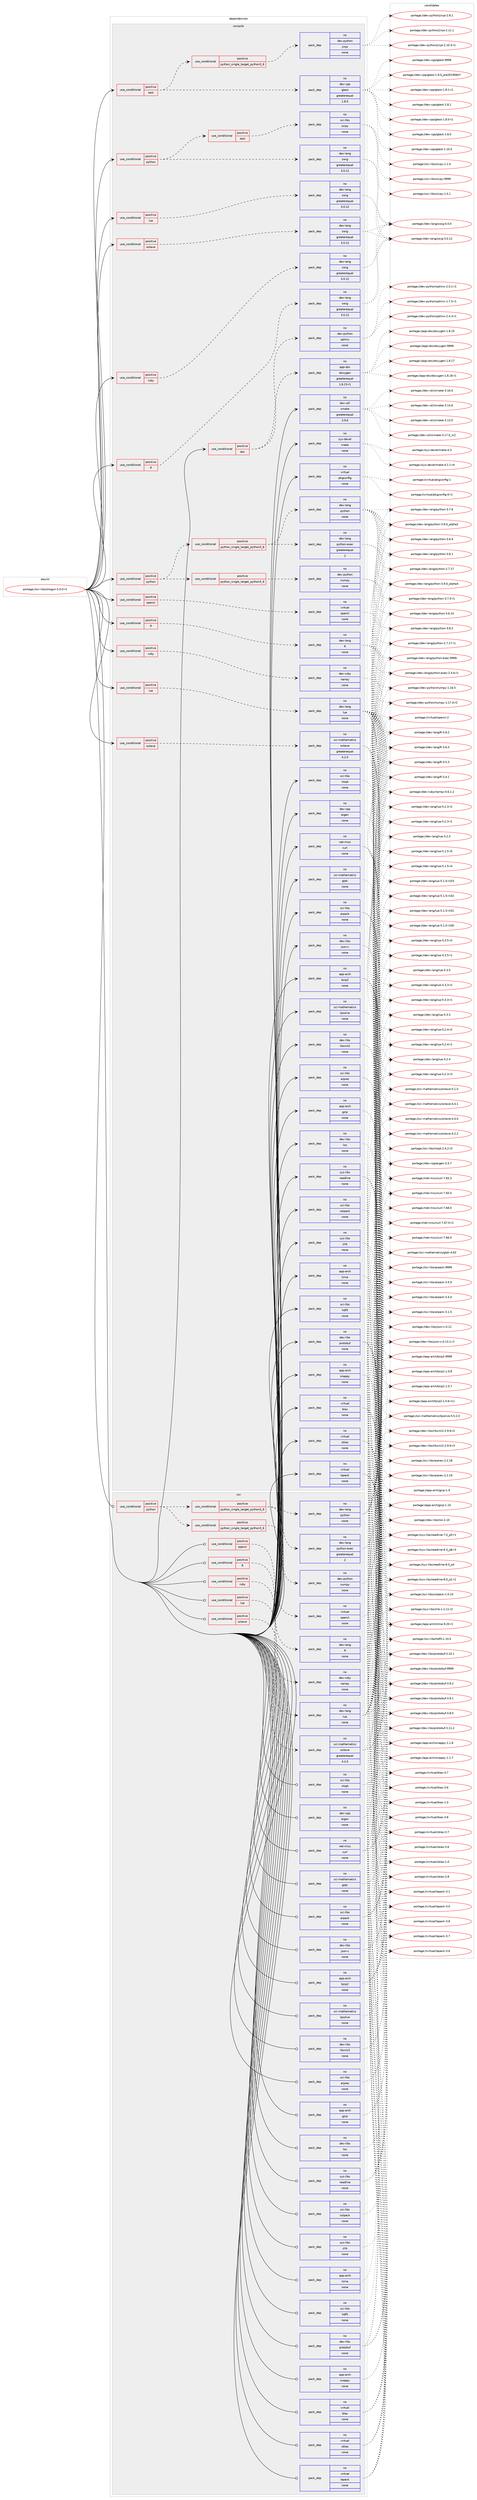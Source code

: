 digraph prolog {

# *************
# Graph options
# *************

newrank=true;
concentrate=true;
compound=true;
graph [rankdir=LR,fontname=Helvetica,fontsize=10,ranksep=1.5];#, ranksep=2.5, nodesep=0.2];
edge  [arrowhead=vee];
node  [fontname=Helvetica,fontsize=10];

# **********
# The ebuild
# **********

subgraph cluster_leftcol {
color=gray;
rank=same;
label=<<i>ebuild</i>>;
id [label="portage://sci-libs/shogun-5.0.0-r1", color=red, width=4, href="../sci-libs/shogun-5.0.0-r1.svg"];
}

# ****************
# The dependencies
# ****************

subgraph cluster_midcol {
color=gray;
label=<<i>dependencies</i>>;
subgraph cluster_compile {
fillcolor="#eeeeee";
style=filled;
label=<<i>compile</i>>;
subgraph cond9668 {
dependency47020 [label=<<TABLE BORDER="0" CELLBORDER="1" CELLSPACING="0" CELLPADDING="4"><TR><TD ROWSPAN="3" CELLPADDING="10">use_conditional</TD></TR><TR><TD>positive</TD></TR><TR><TD>R</TD></TR></TABLE>>, shape=none, color=red];
subgraph pack36332 {
dependency47021 [label=<<TABLE BORDER="0" CELLBORDER="1" CELLSPACING="0" CELLPADDING="4" WIDTH="220"><TR><TD ROWSPAN="6" CELLPADDING="30">pack_dep</TD></TR><TR><TD WIDTH="110">no</TD></TR><TR><TD>dev-lang</TD></TR><TR><TD>R</TD></TR><TR><TD>none</TD></TR><TR><TD></TD></TR></TABLE>>, shape=none, color=blue];
}
dependency47020:e -> dependency47021:w [weight=20,style="dashed",arrowhead="vee"];
}
id:e -> dependency47020:w [weight=20,style="solid",arrowhead="vee"];
subgraph cond9669 {
dependency47022 [label=<<TABLE BORDER="0" CELLBORDER="1" CELLSPACING="0" CELLPADDING="4"><TR><TD ROWSPAN="3" CELLPADDING="10">use_conditional</TD></TR><TR><TD>positive</TD></TR><TR><TD>R</TD></TR></TABLE>>, shape=none, color=red];
subgraph pack36333 {
dependency47023 [label=<<TABLE BORDER="0" CELLBORDER="1" CELLSPACING="0" CELLPADDING="4" WIDTH="220"><TR><TD ROWSPAN="6" CELLPADDING="30">pack_dep</TD></TR><TR><TD WIDTH="110">no</TD></TR><TR><TD>dev-lang</TD></TR><TR><TD>swig</TD></TR><TR><TD>greaterequal</TD></TR><TR><TD>3.0.12</TD></TR></TABLE>>, shape=none, color=blue];
}
dependency47022:e -> dependency47023:w [weight=20,style="dashed",arrowhead="vee"];
}
id:e -> dependency47022:w [weight=20,style="solid",arrowhead="vee"];
subgraph cond9670 {
dependency47024 [label=<<TABLE BORDER="0" CELLBORDER="1" CELLSPACING="0" CELLPADDING="4"><TR><TD ROWSPAN="3" CELLPADDING="10">use_conditional</TD></TR><TR><TD>positive</TD></TR><TR><TD>doc</TD></TR></TABLE>>, shape=none, color=red];
subgraph pack36334 {
dependency47025 [label=<<TABLE BORDER="0" CELLBORDER="1" CELLSPACING="0" CELLPADDING="4" WIDTH="220"><TR><TD ROWSPAN="6" CELLPADDING="30">pack_dep</TD></TR><TR><TD WIDTH="110">no</TD></TR><TR><TD>app-doc</TD></TR><TR><TD>doxygen</TD></TR><TR><TD>greaterequal</TD></TR><TR><TD>1.8.13-r1</TD></TR></TABLE>>, shape=none, color=blue];
}
dependency47024:e -> dependency47025:w [weight=20,style="dashed",arrowhead="vee"];
subgraph pack36335 {
dependency47026 [label=<<TABLE BORDER="0" CELLBORDER="1" CELLSPACING="0" CELLPADDING="4" WIDTH="220"><TR><TD ROWSPAN="6" CELLPADDING="30">pack_dep</TD></TR><TR><TD WIDTH="110">no</TD></TR><TR><TD>dev-python</TD></TR><TR><TD>sphinx</TD></TR><TR><TD>none</TD></TR><TR><TD></TD></TR></TABLE>>, shape=none, color=blue];
}
dependency47024:e -> dependency47026:w [weight=20,style="dashed",arrowhead="vee"];
}
id:e -> dependency47024:w [weight=20,style="solid",arrowhead="vee"];
subgraph cond9671 {
dependency47027 [label=<<TABLE BORDER="0" CELLBORDER="1" CELLSPACING="0" CELLPADDING="4"><TR><TD ROWSPAN="3" CELLPADDING="10">use_conditional</TD></TR><TR><TD>positive</TD></TR><TR><TD>lua</TD></TR></TABLE>>, shape=none, color=red];
subgraph pack36336 {
dependency47028 [label=<<TABLE BORDER="0" CELLBORDER="1" CELLSPACING="0" CELLPADDING="4" WIDTH="220"><TR><TD ROWSPAN="6" CELLPADDING="30">pack_dep</TD></TR><TR><TD WIDTH="110">no</TD></TR><TR><TD>dev-lang</TD></TR><TR><TD>lua</TD></TR><TR><TD>none</TD></TR><TR><TD></TD></TR></TABLE>>, shape=none, color=blue];
}
dependency47027:e -> dependency47028:w [weight=20,style="dashed",arrowhead="vee"];
}
id:e -> dependency47027:w [weight=20,style="solid",arrowhead="vee"];
subgraph cond9672 {
dependency47029 [label=<<TABLE BORDER="0" CELLBORDER="1" CELLSPACING="0" CELLPADDING="4"><TR><TD ROWSPAN="3" CELLPADDING="10">use_conditional</TD></TR><TR><TD>positive</TD></TR><TR><TD>lua</TD></TR></TABLE>>, shape=none, color=red];
subgraph pack36337 {
dependency47030 [label=<<TABLE BORDER="0" CELLBORDER="1" CELLSPACING="0" CELLPADDING="4" WIDTH="220"><TR><TD ROWSPAN="6" CELLPADDING="30">pack_dep</TD></TR><TR><TD WIDTH="110">no</TD></TR><TR><TD>dev-lang</TD></TR><TR><TD>swig</TD></TR><TR><TD>greaterequal</TD></TR><TR><TD>3.0.12</TD></TR></TABLE>>, shape=none, color=blue];
}
dependency47029:e -> dependency47030:w [weight=20,style="dashed",arrowhead="vee"];
}
id:e -> dependency47029:w [weight=20,style="solid",arrowhead="vee"];
subgraph cond9673 {
dependency47031 [label=<<TABLE BORDER="0" CELLBORDER="1" CELLSPACING="0" CELLPADDING="4"><TR><TD ROWSPAN="3" CELLPADDING="10">use_conditional</TD></TR><TR><TD>positive</TD></TR><TR><TD>octave</TD></TR></TABLE>>, shape=none, color=red];
subgraph pack36338 {
dependency47032 [label=<<TABLE BORDER="0" CELLBORDER="1" CELLSPACING="0" CELLPADDING="4" WIDTH="220"><TR><TD ROWSPAN="6" CELLPADDING="30">pack_dep</TD></TR><TR><TD WIDTH="110">no</TD></TR><TR><TD>dev-lang</TD></TR><TR><TD>swig</TD></TR><TR><TD>greaterequal</TD></TR><TR><TD>3.0.12</TD></TR></TABLE>>, shape=none, color=blue];
}
dependency47031:e -> dependency47032:w [weight=20,style="dashed",arrowhead="vee"];
}
id:e -> dependency47031:w [weight=20,style="solid",arrowhead="vee"];
subgraph cond9674 {
dependency47033 [label=<<TABLE BORDER="0" CELLBORDER="1" CELLSPACING="0" CELLPADDING="4"><TR><TD ROWSPAN="3" CELLPADDING="10">use_conditional</TD></TR><TR><TD>positive</TD></TR><TR><TD>octave</TD></TR></TABLE>>, shape=none, color=red];
subgraph pack36339 {
dependency47034 [label=<<TABLE BORDER="0" CELLBORDER="1" CELLSPACING="0" CELLPADDING="4" WIDTH="220"><TR><TD ROWSPAN="6" CELLPADDING="30">pack_dep</TD></TR><TR><TD WIDTH="110">no</TD></TR><TR><TD>sci-mathematics</TD></TR><TR><TD>octave</TD></TR><TR><TD>greaterequal</TD></TR><TR><TD>4.2.0</TD></TR></TABLE>>, shape=none, color=blue];
}
dependency47033:e -> dependency47034:w [weight=20,style="dashed",arrowhead="vee"];
}
id:e -> dependency47033:w [weight=20,style="solid",arrowhead="vee"];
subgraph cond9675 {
dependency47035 [label=<<TABLE BORDER="0" CELLBORDER="1" CELLSPACING="0" CELLPADDING="4"><TR><TD ROWSPAN="3" CELLPADDING="10">use_conditional</TD></TR><TR><TD>positive</TD></TR><TR><TD>opencl</TD></TR></TABLE>>, shape=none, color=red];
subgraph pack36340 {
dependency47036 [label=<<TABLE BORDER="0" CELLBORDER="1" CELLSPACING="0" CELLPADDING="4" WIDTH="220"><TR><TD ROWSPAN="6" CELLPADDING="30">pack_dep</TD></TR><TR><TD WIDTH="110">no</TD></TR><TR><TD>virtual</TD></TR><TR><TD>opencl</TD></TR><TR><TD>none</TD></TR><TR><TD></TD></TR></TABLE>>, shape=none, color=blue];
}
dependency47035:e -> dependency47036:w [weight=20,style="dashed",arrowhead="vee"];
}
id:e -> dependency47035:w [weight=20,style="solid",arrowhead="vee"];
subgraph cond9676 {
dependency47037 [label=<<TABLE BORDER="0" CELLBORDER="1" CELLSPACING="0" CELLPADDING="4"><TR><TD ROWSPAN="3" CELLPADDING="10">use_conditional</TD></TR><TR><TD>positive</TD></TR><TR><TD>python</TD></TR></TABLE>>, shape=none, color=red];
subgraph cond9677 {
dependency47038 [label=<<TABLE BORDER="0" CELLBORDER="1" CELLSPACING="0" CELLPADDING="4"><TR><TD ROWSPAN="3" CELLPADDING="10">use_conditional</TD></TR><TR><TD>positive</TD></TR><TR><TD>python_single_target_python3_6</TD></TR></TABLE>>, shape=none, color=red];
subgraph pack36341 {
dependency47039 [label=<<TABLE BORDER="0" CELLBORDER="1" CELLSPACING="0" CELLPADDING="4" WIDTH="220"><TR><TD ROWSPAN="6" CELLPADDING="30">pack_dep</TD></TR><TR><TD WIDTH="110">no</TD></TR><TR><TD>dev-lang</TD></TR><TR><TD>python</TD></TR><TR><TD>none</TD></TR><TR><TD></TD></TR></TABLE>>, shape=none, color=blue];
}
dependency47038:e -> dependency47039:w [weight=20,style="dashed",arrowhead="vee"];
subgraph pack36342 {
dependency47040 [label=<<TABLE BORDER="0" CELLBORDER="1" CELLSPACING="0" CELLPADDING="4" WIDTH="220"><TR><TD ROWSPAN="6" CELLPADDING="30">pack_dep</TD></TR><TR><TD WIDTH="110">no</TD></TR><TR><TD>dev-lang</TD></TR><TR><TD>python-exec</TD></TR><TR><TD>greaterequal</TD></TR><TR><TD>2</TD></TR></TABLE>>, shape=none, color=blue];
}
dependency47038:e -> dependency47040:w [weight=20,style="dashed",arrowhead="vee"];
}
dependency47037:e -> dependency47038:w [weight=20,style="dashed",arrowhead="vee"];
subgraph cond9678 {
dependency47041 [label=<<TABLE BORDER="0" CELLBORDER="1" CELLSPACING="0" CELLPADDING="4"><TR><TD ROWSPAN="3" CELLPADDING="10">use_conditional</TD></TR><TR><TD>positive</TD></TR><TR><TD>python_single_target_python3_6</TD></TR></TABLE>>, shape=none, color=red];
subgraph pack36343 {
dependency47042 [label=<<TABLE BORDER="0" CELLBORDER="1" CELLSPACING="0" CELLPADDING="4" WIDTH="220"><TR><TD ROWSPAN="6" CELLPADDING="30">pack_dep</TD></TR><TR><TD WIDTH="110">no</TD></TR><TR><TD>dev-python</TD></TR><TR><TD>numpy</TD></TR><TR><TD>none</TD></TR><TR><TD></TD></TR></TABLE>>, shape=none, color=blue];
}
dependency47041:e -> dependency47042:w [weight=20,style="dashed",arrowhead="vee"];
}
dependency47037:e -> dependency47041:w [weight=20,style="dashed",arrowhead="vee"];
}
id:e -> dependency47037:w [weight=20,style="solid",arrowhead="vee"];
subgraph cond9679 {
dependency47043 [label=<<TABLE BORDER="0" CELLBORDER="1" CELLSPACING="0" CELLPADDING="4"><TR><TD ROWSPAN="3" CELLPADDING="10">use_conditional</TD></TR><TR><TD>positive</TD></TR><TR><TD>python</TD></TR></TABLE>>, shape=none, color=red];
subgraph pack36344 {
dependency47044 [label=<<TABLE BORDER="0" CELLBORDER="1" CELLSPACING="0" CELLPADDING="4" WIDTH="220"><TR><TD ROWSPAN="6" CELLPADDING="30">pack_dep</TD></TR><TR><TD WIDTH="110">no</TD></TR><TR><TD>dev-lang</TD></TR><TR><TD>swig</TD></TR><TR><TD>greaterequal</TD></TR><TR><TD>3.0.12</TD></TR></TABLE>>, shape=none, color=blue];
}
dependency47043:e -> dependency47044:w [weight=20,style="dashed",arrowhead="vee"];
subgraph cond9680 {
dependency47045 [label=<<TABLE BORDER="0" CELLBORDER="1" CELLSPACING="0" CELLPADDING="4"><TR><TD ROWSPAN="3" CELLPADDING="10">use_conditional</TD></TR><TR><TD>positive</TD></TR><TR><TD>test</TD></TR></TABLE>>, shape=none, color=red];
subgraph pack36345 {
dependency47046 [label=<<TABLE BORDER="0" CELLBORDER="1" CELLSPACING="0" CELLPADDING="4" WIDTH="220"><TR><TD ROWSPAN="6" CELLPADDING="30">pack_dep</TD></TR><TR><TD WIDTH="110">no</TD></TR><TR><TD>sci-libs</TD></TR><TR><TD>scipy</TD></TR><TR><TD>none</TD></TR><TR><TD></TD></TR></TABLE>>, shape=none, color=blue];
}
dependency47045:e -> dependency47046:w [weight=20,style="dashed",arrowhead="vee"];
}
dependency47043:e -> dependency47045:w [weight=20,style="dashed",arrowhead="vee"];
}
id:e -> dependency47043:w [weight=20,style="solid",arrowhead="vee"];
subgraph cond9681 {
dependency47047 [label=<<TABLE BORDER="0" CELLBORDER="1" CELLSPACING="0" CELLPADDING="4"><TR><TD ROWSPAN="3" CELLPADDING="10">use_conditional</TD></TR><TR><TD>positive</TD></TR><TR><TD>ruby</TD></TR></TABLE>>, shape=none, color=red];
subgraph pack36346 {
dependency47048 [label=<<TABLE BORDER="0" CELLBORDER="1" CELLSPACING="0" CELLPADDING="4" WIDTH="220"><TR><TD ROWSPAN="6" CELLPADDING="30">pack_dep</TD></TR><TR><TD WIDTH="110">no</TD></TR><TR><TD>dev-lang</TD></TR><TR><TD>swig</TD></TR><TR><TD>greaterequal</TD></TR><TR><TD>3.0.12</TD></TR></TABLE>>, shape=none, color=blue];
}
dependency47047:e -> dependency47048:w [weight=20,style="dashed",arrowhead="vee"];
}
id:e -> dependency47047:w [weight=20,style="solid",arrowhead="vee"];
subgraph cond9682 {
dependency47049 [label=<<TABLE BORDER="0" CELLBORDER="1" CELLSPACING="0" CELLPADDING="4"><TR><TD ROWSPAN="3" CELLPADDING="10">use_conditional</TD></TR><TR><TD>positive</TD></TR><TR><TD>ruby</TD></TR></TABLE>>, shape=none, color=red];
subgraph pack36347 {
dependency47050 [label=<<TABLE BORDER="0" CELLBORDER="1" CELLSPACING="0" CELLPADDING="4" WIDTH="220"><TR><TD ROWSPAN="6" CELLPADDING="30">pack_dep</TD></TR><TR><TD WIDTH="110">no</TD></TR><TR><TD>dev-ruby</TD></TR><TR><TD>narray</TD></TR><TR><TD>none</TD></TR><TR><TD></TD></TR></TABLE>>, shape=none, color=blue];
}
dependency47049:e -> dependency47050:w [weight=20,style="dashed",arrowhead="vee"];
}
id:e -> dependency47049:w [weight=20,style="solid",arrowhead="vee"];
subgraph cond9683 {
dependency47051 [label=<<TABLE BORDER="0" CELLBORDER="1" CELLSPACING="0" CELLPADDING="4"><TR><TD ROWSPAN="3" CELLPADDING="10">use_conditional</TD></TR><TR><TD>positive</TD></TR><TR><TD>test</TD></TR></TABLE>>, shape=none, color=red];
subgraph cond9684 {
dependency47052 [label=<<TABLE BORDER="0" CELLBORDER="1" CELLSPACING="0" CELLPADDING="4"><TR><TD ROWSPAN="3" CELLPADDING="10">use_conditional</TD></TR><TR><TD>positive</TD></TR><TR><TD>python_single_target_python3_6</TD></TR></TABLE>>, shape=none, color=red];
subgraph pack36348 {
dependency47053 [label=<<TABLE BORDER="0" CELLBORDER="1" CELLSPACING="0" CELLPADDING="4" WIDTH="220"><TR><TD ROWSPAN="6" CELLPADDING="30">pack_dep</TD></TR><TR><TD WIDTH="110">no</TD></TR><TR><TD>dev-python</TD></TR><TR><TD>jinja</TD></TR><TR><TD>none</TD></TR><TR><TD></TD></TR></TABLE>>, shape=none, color=blue];
}
dependency47052:e -> dependency47053:w [weight=20,style="dashed",arrowhead="vee"];
}
dependency47051:e -> dependency47052:w [weight=20,style="dashed",arrowhead="vee"];
subgraph pack36349 {
dependency47054 [label=<<TABLE BORDER="0" CELLBORDER="1" CELLSPACING="0" CELLPADDING="4" WIDTH="220"><TR><TD ROWSPAN="6" CELLPADDING="30">pack_dep</TD></TR><TR><TD WIDTH="110">no</TD></TR><TR><TD>dev-cpp</TD></TR><TR><TD>gtest</TD></TR><TR><TD>greaterequal</TD></TR><TR><TD>1.8.0</TD></TR></TABLE>>, shape=none, color=blue];
}
dependency47051:e -> dependency47054:w [weight=20,style="dashed",arrowhead="vee"];
}
id:e -> dependency47051:w [weight=20,style="solid",arrowhead="vee"];
subgraph pack36350 {
dependency47055 [label=<<TABLE BORDER="0" CELLBORDER="1" CELLSPACING="0" CELLPADDING="4" WIDTH="220"><TR><TD ROWSPAN="6" CELLPADDING="30">pack_dep</TD></TR><TR><TD WIDTH="110">no</TD></TR><TR><TD>app-arch</TD></TR><TR><TD>bzip2</TD></TR><TR><TD>none</TD></TR><TR><TD></TD></TR></TABLE>>, shape=none, color=blue];
}
id:e -> dependency47055:w [weight=20,style="solid",arrowhead="vee"];
subgraph pack36351 {
dependency47056 [label=<<TABLE BORDER="0" CELLBORDER="1" CELLSPACING="0" CELLPADDING="4" WIDTH="220"><TR><TD ROWSPAN="6" CELLPADDING="30">pack_dep</TD></TR><TR><TD WIDTH="110">no</TD></TR><TR><TD>app-arch</TD></TR><TR><TD>gzip</TD></TR><TR><TD>none</TD></TR><TR><TD></TD></TR></TABLE>>, shape=none, color=blue];
}
id:e -> dependency47056:w [weight=20,style="solid",arrowhead="vee"];
subgraph pack36352 {
dependency47057 [label=<<TABLE BORDER="0" CELLBORDER="1" CELLSPACING="0" CELLPADDING="4" WIDTH="220"><TR><TD ROWSPAN="6" CELLPADDING="30">pack_dep</TD></TR><TR><TD WIDTH="110">no</TD></TR><TR><TD>app-arch</TD></TR><TR><TD>lzma</TD></TR><TR><TD>none</TD></TR><TR><TD></TD></TR></TABLE>>, shape=none, color=blue];
}
id:e -> dependency47057:w [weight=20,style="solid",arrowhead="vee"];
subgraph pack36353 {
dependency47058 [label=<<TABLE BORDER="0" CELLBORDER="1" CELLSPACING="0" CELLPADDING="4" WIDTH="220"><TR><TD ROWSPAN="6" CELLPADDING="30">pack_dep</TD></TR><TR><TD WIDTH="110">no</TD></TR><TR><TD>app-arch</TD></TR><TR><TD>snappy</TD></TR><TR><TD>none</TD></TR><TR><TD></TD></TR></TABLE>>, shape=none, color=blue];
}
id:e -> dependency47058:w [weight=20,style="solid",arrowhead="vee"];
subgraph pack36354 {
dependency47059 [label=<<TABLE BORDER="0" CELLBORDER="1" CELLSPACING="0" CELLPADDING="4" WIDTH="220"><TR><TD ROWSPAN="6" CELLPADDING="30">pack_dep</TD></TR><TR><TD WIDTH="110">no</TD></TR><TR><TD>dev-cpp</TD></TR><TR><TD>eigen</TD></TR><TR><TD>none</TD></TR><TR><TD></TD></TR></TABLE>>, shape=none, color=blue];
}
id:e -> dependency47059:w [weight=20,style="solid",arrowhead="vee"];
subgraph pack36355 {
dependency47060 [label=<<TABLE BORDER="0" CELLBORDER="1" CELLSPACING="0" CELLPADDING="4" WIDTH="220"><TR><TD ROWSPAN="6" CELLPADDING="30">pack_dep</TD></TR><TR><TD WIDTH="110">no</TD></TR><TR><TD>dev-libs</TD></TR><TR><TD>json-c</TD></TR><TR><TD>none</TD></TR><TR><TD></TD></TR></TABLE>>, shape=none, color=blue];
}
id:e -> dependency47060:w [weight=20,style="solid",arrowhead="vee"];
subgraph pack36356 {
dependency47061 [label=<<TABLE BORDER="0" CELLBORDER="1" CELLSPACING="0" CELLPADDING="4" WIDTH="220"><TR><TD ROWSPAN="6" CELLPADDING="30">pack_dep</TD></TR><TR><TD WIDTH="110">no</TD></TR><TR><TD>dev-libs</TD></TR><TR><TD>libxml2</TD></TR><TR><TD>none</TD></TR><TR><TD></TD></TR></TABLE>>, shape=none, color=blue];
}
id:e -> dependency47061:w [weight=20,style="solid",arrowhead="vee"];
subgraph pack36357 {
dependency47062 [label=<<TABLE BORDER="0" CELLBORDER="1" CELLSPACING="0" CELLPADDING="4" WIDTH="220"><TR><TD ROWSPAN="6" CELLPADDING="30">pack_dep</TD></TR><TR><TD WIDTH="110">no</TD></TR><TR><TD>dev-libs</TD></TR><TR><TD>lzo</TD></TR><TR><TD>none</TD></TR><TR><TD></TD></TR></TABLE>>, shape=none, color=blue];
}
id:e -> dependency47062:w [weight=20,style="solid",arrowhead="vee"];
subgraph pack36358 {
dependency47063 [label=<<TABLE BORDER="0" CELLBORDER="1" CELLSPACING="0" CELLPADDING="4" WIDTH="220"><TR><TD ROWSPAN="6" CELLPADDING="30">pack_dep</TD></TR><TR><TD WIDTH="110">no</TD></TR><TR><TD>dev-libs</TD></TR><TR><TD>protobuf</TD></TR><TR><TD>none</TD></TR><TR><TD></TD></TR></TABLE>>, shape=none, color=blue];
}
id:e -> dependency47063:w [weight=20,style="solid",arrowhead="vee"];
subgraph pack36359 {
dependency47064 [label=<<TABLE BORDER="0" CELLBORDER="1" CELLSPACING="0" CELLPADDING="4" WIDTH="220"><TR><TD ROWSPAN="6" CELLPADDING="30">pack_dep</TD></TR><TR><TD WIDTH="110">no</TD></TR><TR><TD>dev-util</TD></TR><TR><TD>cmake</TD></TR><TR><TD>greaterequal</TD></TR><TR><TD>3.9.6</TD></TR></TABLE>>, shape=none, color=blue];
}
id:e -> dependency47064:w [weight=20,style="solid",arrowhead="vee"];
subgraph pack36360 {
dependency47065 [label=<<TABLE BORDER="0" CELLBORDER="1" CELLSPACING="0" CELLPADDING="4" WIDTH="220"><TR><TD ROWSPAN="6" CELLPADDING="30">pack_dep</TD></TR><TR><TD WIDTH="110">no</TD></TR><TR><TD>net-misc</TD></TR><TR><TD>curl</TD></TR><TR><TD>none</TD></TR><TR><TD></TD></TR></TABLE>>, shape=none, color=blue];
}
id:e -> dependency47065:w [weight=20,style="solid",arrowhead="vee"];
subgraph pack36361 {
dependency47066 [label=<<TABLE BORDER="0" CELLBORDER="1" CELLSPACING="0" CELLPADDING="4" WIDTH="220"><TR><TD ROWSPAN="6" CELLPADDING="30">pack_dep</TD></TR><TR><TD WIDTH="110">no</TD></TR><TR><TD>sci-libs</TD></TR><TR><TD>arpack</TD></TR><TR><TD>none</TD></TR><TR><TD></TD></TR></TABLE>>, shape=none, color=blue];
}
id:e -> dependency47066:w [weight=20,style="solid",arrowhead="vee"];
subgraph pack36362 {
dependency47067 [label=<<TABLE BORDER="0" CELLBORDER="1" CELLSPACING="0" CELLPADDING="4" WIDTH="220"><TR><TD ROWSPAN="6" CELLPADDING="30">pack_dep</TD></TR><TR><TD WIDTH="110">no</TD></TR><TR><TD>sci-libs</TD></TR><TR><TD>arprec</TD></TR><TR><TD>none</TD></TR><TR><TD></TD></TR></TABLE>>, shape=none, color=blue];
}
id:e -> dependency47067:w [weight=20,style="solid",arrowhead="vee"];
subgraph pack36363 {
dependency47068 [label=<<TABLE BORDER="0" CELLBORDER="1" CELLSPACING="0" CELLPADDING="4" WIDTH="220"><TR><TD ROWSPAN="6" CELLPADDING="30">pack_dep</TD></TR><TR><TD WIDTH="110">no</TD></TR><TR><TD>sci-libs</TD></TR><TR><TD>colpack</TD></TR><TR><TD>none</TD></TR><TR><TD></TD></TR></TABLE>>, shape=none, color=blue];
}
id:e -> dependency47068:w [weight=20,style="solid",arrowhead="vee"];
subgraph pack36364 {
dependency47069 [label=<<TABLE BORDER="0" CELLBORDER="1" CELLSPACING="0" CELLPADDING="4" WIDTH="220"><TR><TD ROWSPAN="6" CELLPADDING="30">pack_dep</TD></TR><TR><TD WIDTH="110">no</TD></TR><TR><TD>sci-libs</TD></TR><TR><TD>hdf5</TD></TR><TR><TD>none</TD></TR><TR><TD></TD></TR></TABLE>>, shape=none, color=blue];
}
id:e -> dependency47069:w [weight=20,style="solid",arrowhead="vee"];
subgraph pack36365 {
dependency47070 [label=<<TABLE BORDER="0" CELLBORDER="1" CELLSPACING="0" CELLPADDING="4" WIDTH="220"><TR><TD ROWSPAN="6" CELLPADDING="30">pack_dep</TD></TR><TR><TD WIDTH="110">no</TD></TR><TR><TD>sci-libs</TD></TR><TR><TD>nlopt</TD></TR><TR><TD>none</TD></TR><TR><TD></TD></TR></TABLE>>, shape=none, color=blue];
}
id:e -> dependency47070:w [weight=20,style="solid",arrowhead="vee"];
subgraph pack36366 {
dependency47071 [label=<<TABLE BORDER="0" CELLBORDER="1" CELLSPACING="0" CELLPADDING="4" WIDTH="220"><TR><TD ROWSPAN="6" CELLPADDING="30">pack_dep</TD></TR><TR><TD WIDTH="110">no</TD></TR><TR><TD>sci-mathematics</TD></TR><TR><TD>glpk</TD></TR><TR><TD>none</TD></TR><TR><TD></TD></TR></TABLE>>, shape=none, color=blue];
}
id:e -> dependency47071:w [weight=20,style="solid",arrowhead="vee"];
subgraph pack36367 {
dependency47072 [label=<<TABLE BORDER="0" CELLBORDER="1" CELLSPACING="0" CELLPADDING="4" WIDTH="220"><TR><TD ROWSPAN="6" CELLPADDING="30">pack_dep</TD></TR><TR><TD WIDTH="110">no</TD></TR><TR><TD>sci-mathematics</TD></TR><TR><TD>lpsolve</TD></TR><TR><TD>none</TD></TR><TR><TD></TD></TR></TABLE>>, shape=none, color=blue];
}
id:e -> dependency47072:w [weight=20,style="solid",arrowhead="vee"];
subgraph pack36368 {
dependency47073 [label=<<TABLE BORDER="0" CELLBORDER="1" CELLSPACING="0" CELLPADDING="4" WIDTH="220"><TR><TD ROWSPAN="6" CELLPADDING="30">pack_dep</TD></TR><TR><TD WIDTH="110">no</TD></TR><TR><TD>sys-devel</TD></TR><TR><TD>make</TD></TR><TR><TD>none</TD></TR><TR><TD></TD></TR></TABLE>>, shape=none, color=blue];
}
id:e -> dependency47073:w [weight=20,style="solid",arrowhead="vee"];
subgraph pack36369 {
dependency47074 [label=<<TABLE BORDER="0" CELLBORDER="1" CELLSPACING="0" CELLPADDING="4" WIDTH="220"><TR><TD ROWSPAN="6" CELLPADDING="30">pack_dep</TD></TR><TR><TD WIDTH="110">no</TD></TR><TR><TD>sys-libs</TD></TR><TR><TD>readline</TD></TR><TR><TD>none</TD></TR><TR><TD></TD></TR></TABLE>>, shape=none, color=blue];
}
id:e -> dependency47074:w [weight=20,style="solid",arrowhead="vee"];
subgraph pack36370 {
dependency47075 [label=<<TABLE BORDER="0" CELLBORDER="1" CELLSPACING="0" CELLPADDING="4" WIDTH="220"><TR><TD ROWSPAN="6" CELLPADDING="30">pack_dep</TD></TR><TR><TD WIDTH="110">no</TD></TR><TR><TD>sys-libs</TD></TR><TR><TD>zlib</TD></TR><TR><TD>none</TD></TR><TR><TD></TD></TR></TABLE>>, shape=none, color=blue];
}
id:e -> dependency47075:w [weight=20,style="solid",arrowhead="vee"];
subgraph pack36371 {
dependency47076 [label=<<TABLE BORDER="0" CELLBORDER="1" CELLSPACING="0" CELLPADDING="4" WIDTH="220"><TR><TD ROWSPAN="6" CELLPADDING="30">pack_dep</TD></TR><TR><TD WIDTH="110">no</TD></TR><TR><TD>virtual</TD></TR><TR><TD>blas</TD></TR><TR><TD>none</TD></TR><TR><TD></TD></TR></TABLE>>, shape=none, color=blue];
}
id:e -> dependency47076:w [weight=20,style="solid",arrowhead="vee"];
subgraph pack36372 {
dependency47077 [label=<<TABLE BORDER="0" CELLBORDER="1" CELLSPACING="0" CELLPADDING="4" WIDTH="220"><TR><TD ROWSPAN="6" CELLPADDING="30">pack_dep</TD></TR><TR><TD WIDTH="110">no</TD></TR><TR><TD>virtual</TD></TR><TR><TD>cblas</TD></TR><TR><TD>none</TD></TR><TR><TD></TD></TR></TABLE>>, shape=none, color=blue];
}
id:e -> dependency47077:w [weight=20,style="solid",arrowhead="vee"];
subgraph pack36373 {
dependency47078 [label=<<TABLE BORDER="0" CELLBORDER="1" CELLSPACING="0" CELLPADDING="4" WIDTH="220"><TR><TD ROWSPAN="6" CELLPADDING="30">pack_dep</TD></TR><TR><TD WIDTH="110">no</TD></TR><TR><TD>virtual</TD></TR><TR><TD>lapack</TD></TR><TR><TD>none</TD></TR><TR><TD></TD></TR></TABLE>>, shape=none, color=blue];
}
id:e -> dependency47078:w [weight=20,style="solid",arrowhead="vee"];
subgraph pack36374 {
dependency47079 [label=<<TABLE BORDER="0" CELLBORDER="1" CELLSPACING="0" CELLPADDING="4" WIDTH="220"><TR><TD ROWSPAN="6" CELLPADDING="30">pack_dep</TD></TR><TR><TD WIDTH="110">no</TD></TR><TR><TD>virtual</TD></TR><TR><TD>pkgconfig</TD></TR><TR><TD>none</TD></TR><TR><TD></TD></TR></TABLE>>, shape=none, color=blue];
}
id:e -> dependency47079:w [weight=20,style="solid",arrowhead="vee"];
}
subgraph cluster_compileandrun {
fillcolor="#eeeeee";
style=filled;
label=<<i>compile and run</i>>;
}
subgraph cluster_run {
fillcolor="#eeeeee";
style=filled;
label=<<i>run</i>>;
subgraph cond9685 {
dependency47080 [label=<<TABLE BORDER="0" CELLBORDER="1" CELLSPACING="0" CELLPADDING="4"><TR><TD ROWSPAN="3" CELLPADDING="10">use_conditional</TD></TR><TR><TD>positive</TD></TR><TR><TD>R</TD></TR></TABLE>>, shape=none, color=red];
subgraph pack36375 {
dependency47081 [label=<<TABLE BORDER="0" CELLBORDER="1" CELLSPACING="0" CELLPADDING="4" WIDTH="220"><TR><TD ROWSPAN="6" CELLPADDING="30">pack_dep</TD></TR><TR><TD WIDTH="110">no</TD></TR><TR><TD>dev-lang</TD></TR><TR><TD>R</TD></TR><TR><TD>none</TD></TR><TR><TD></TD></TR></TABLE>>, shape=none, color=blue];
}
dependency47080:e -> dependency47081:w [weight=20,style="dashed",arrowhead="vee"];
}
id:e -> dependency47080:w [weight=20,style="solid",arrowhead="odot"];
subgraph cond9686 {
dependency47082 [label=<<TABLE BORDER="0" CELLBORDER="1" CELLSPACING="0" CELLPADDING="4"><TR><TD ROWSPAN="3" CELLPADDING="10">use_conditional</TD></TR><TR><TD>positive</TD></TR><TR><TD>lua</TD></TR></TABLE>>, shape=none, color=red];
subgraph pack36376 {
dependency47083 [label=<<TABLE BORDER="0" CELLBORDER="1" CELLSPACING="0" CELLPADDING="4" WIDTH="220"><TR><TD ROWSPAN="6" CELLPADDING="30">pack_dep</TD></TR><TR><TD WIDTH="110">no</TD></TR><TR><TD>dev-lang</TD></TR><TR><TD>lua</TD></TR><TR><TD>none</TD></TR><TR><TD></TD></TR></TABLE>>, shape=none, color=blue];
}
dependency47082:e -> dependency47083:w [weight=20,style="dashed",arrowhead="vee"];
}
id:e -> dependency47082:w [weight=20,style="solid",arrowhead="odot"];
subgraph cond9687 {
dependency47084 [label=<<TABLE BORDER="0" CELLBORDER="1" CELLSPACING="0" CELLPADDING="4"><TR><TD ROWSPAN="3" CELLPADDING="10">use_conditional</TD></TR><TR><TD>positive</TD></TR><TR><TD>octave</TD></TR></TABLE>>, shape=none, color=red];
subgraph pack36377 {
dependency47085 [label=<<TABLE BORDER="0" CELLBORDER="1" CELLSPACING="0" CELLPADDING="4" WIDTH="220"><TR><TD ROWSPAN="6" CELLPADDING="30">pack_dep</TD></TR><TR><TD WIDTH="110">no</TD></TR><TR><TD>sci-mathematics</TD></TR><TR><TD>octave</TD></TR><TR><TD>greaterequal</TD></TR><TR><TD>4.2.0</TD></TR></TABLE>>, shape=none, color=blue];
}
dependency47084:e -> dependency47085:w [weight=20,style="dashed",arrowhead="vee"];
}
id:e -> dependency47084:w [weight=20,style="solid",arrowhead="odot"];
subgraph cond9688 {
dependency47086 [label=<<TABLE BORDER="0" CELLBORDER="1" CELLSPACING="0" CELLPADDING="4"><TR><TD ROWSPAN="3" CELLPADDING="10">use_conditional</TD></TR><TR><TD>positive</TD></TR><TR><TD>opencl</TD></TR></TABLE>>, shape=none, color=red];
subgraph pack36378 {
dependency47087 [label=<<TABLE BORDER="0" CELLBORDER="1" CELLSPACING="0" CELLPADDING="4" WIDTH="220"><TR><TD ROWSPAN="6" CELLPADDING="30">pack_dep</TD></TR><TR><TD WIDTH="110">no</TD></TR><TR><TD>virtual</TD></TR><TR><TD>opencl</TD></TR><TR><TD>none</TD></TR><TR><TD></TD></TR></TABLE>>, shape=none, color=blue];
}
dependency47086:e -> dependency47087:w [weight=20,style="dashed",arrowhead="vee"];
}
id:e -> dependency47086:w [weight=20,style="solid",arrowhead="odot"];
subgraph cond9689 {
dependency47088 [label=<<TABLE BORDER="0" CELLBORDER="1" CELLSPACING="0" CELLPADDING="4"><TR><TD ROWSPAN="3" CELLPADDING="10">use_conditional</TD></TR><TR><TD>positive</TD></TR><TR><TD>python</TD></TR></TABLE>>, shape=none, color=red];
subgraph cond9690 {
dependency47089 [label=<<TABLE BORDER="0" CELLBORDER="1" CELLSPACING="0" CELLPADDING="4"><TR><TD ROWSPAN="3" CELLPADDING="10">use_conditional</TD></TR><TR><TD>positive</TD></TR><TR><TD>python_single_target_python3_6</TD></TR></TABLE>>, shape=none, color=red];
subgraph pack36379 {
dependency47090 [label=<<TABLE BORDER="0" CELLBORDER="1" CELLSPACING="0" CELLPADDING="4" WIDTH="220"><TR><TD ROWSPAN="6" CELLPADDING="30">pack_dep</TD></TR><TR><TD WIDTH="110">no</TD></TR><TR><TD>dev-lang</TD></TR><TR><TD>python</TD></TR><TR><TD>none</TD></TR><TR><TD></TD></TR></TABLE>>, shape=none, color=blue];
}
dependency47089:e -> dependency47090:w [weight=20,style="dashed",arrowhead="vee"];
subgraph pack36380 {
dependency47091 [label=<<TABLE BORDER="0" CELLBORDER="1" CELLSPACING="0" CELLPADDING="4" WIDTH="220"><TR><TD ROWSPAN="6" CELLPADDING="30">pack_dep</TD></TR><TR><TD WIDTH="110">no</TD></TR><TR><TD>dev-lang</TD></TR><TR><TD>python-exec</TD></TR><TR><TD>greaterequal</TD></TR><TR><TD>2</TD></TR></TABLE>>, shape=none, color=blue];
}
dependency47089:e -> dependency47091:w [weight=20,style="dashed",arrowhead="vee"];
}
dependency47088:e -> dependency47089:w [weight=20,style="dashed",arrowhead="vee"];
subgraph cond9691 {
dependency47092 [label=<<TABLE BORDER="0" CELLBORDER="1" CELLSPACING="0" CELLPADDING="4"><TR><TD ROWSPAN="3" CELLPADDING="10">use_conditional</TD></TR><TR><TD>positive</TD></TR><TR><TD>python_single_target_python3_6</TD></TR></TABLE>>, shape=none, color=red];
subgraph pack36381 {
dependency47093 [label=<<TABLE BORDER="0" CELLBORDER="1" CELLSPACING="0" CELLPADDING="4" WIDTH="220"><TR><TD ROWSPAN="6" CELLPADDING="30">pack_dep</TD></TR><TR><TD WIDTH="110">no</TD></TR><TR><TD>dev-python</TD></TR><TR><TD>numpy</TD></TR><TR><TD>none</TD></TR><TR><TD></TD></TR></TABLE>>, shape=none, color=blue];
}
dependency47092:e -> dependency47093:w [weight=20,style="dashed",arrowhead="vee"];
}
dependency47088:e -> dependency47092:w [weight=20,style="dashed",arrowhead="vee"];
}
id:e -> dependency47088:w [weight=20,style="solid",arrowhead="odot"];
subgraph cond9692 {
dependency47094 [label=<<TABLE BORDER="0" CELLBORDER="1" CELLSPACING="0" CELLPADDING="4"><TR><TD ROWSPAN="3" CELLPADDING="10">use_conditional</TD></TR><TR><TD>positive</TD></TR><TR><TD>ruby</TD></TR></TABLE>>, shape=none, color=red];
subgraph pack36382 {
dependency47095 [label=<<TABLE BORDER="0" CELLBORDER="1" CELLSPACING="0" CELLPADDING="4" WIDTH="220"><TR><TD ROWSPAN="6" CELLPADDING="30">pack_dep</TD></TR><TR><TD WIDTH="110">no</TD></TR><TR><TD>dev-ruby</TD></TR><TR><TD>narray</TD></TR><TR><TD>none</TD></TR><TR><TD></TD></TR></TABLE>>, shape=none, color=blue];
}
dependency47094:e -> dependency47095:w [weight=20,style="dashed",arrowhead="vee"];
}
id:e -> dependency47094:w [weight=20,style="solid",arrowhead="odot"];
subgraph pack36383 {
dependency47096 [label=<<TABLE BORDER="0" CELLBORDER="1" CELLSPACING="0" CELLPADDING="4" WIDTH="220"><TR><TD ROWSPAN="6" CELLPADDING="30">pack_dep</TD></TR><TR><TD WIDTH="110">no</TD></TR><TR><TD>app-arch</TD></TR><TR><TD>bzip2</TD></TR><TR><TD>none</TD></TR><TR><TD></TD></TR></TABLE>>, shape=none, color=blue];
}
id:e -> dependency47096:w [weight=20,style="solid",arrowhead="odot"];
subgraph pack36384 {
dependency47097 [label=<<TABLE BORDER="0" CELLBORDER="1" CELLSPACING="0" CELLPADDING="4" WIDTH="220"><TR><TD ROWSPAN="6" CELLPADDING="30">pack_dep</TD></TR><TR><TD WIDTH="110">no</TD></TR><TR><TD>app-arch</TD></TR><TR><TD>gzip</TD></TR><TR><TD>none</TD></TR><TR><TD></TD></TR></TABLE>>, shape=none, color=blue];
}
id:e -> dependency47097:w [weight=20,style="solid",arrowhead="odot"];
subgraph pack36385 {
dependency47098 [label=<<TABLE BORDER="0" CELLBORDER="1" CELLSPACING="0" CELLPADDING="4" WIDTH="220"><TR><TD ROWSPAN="6" CELLPADDING="30">pack_dep</TD></TR><TR><TD WIDTH="110">no</TD></TR><TR><TD>app-arch</TD></TR><TR><TD>lzma</TD></TR><TR><TD>none</TD></TR><TR><TD></TD></TR></TABLE>>, shape=none, color=blue];
}
id:e -> dependency47098:w [weight=20,style="solid",arrowhead="odot"];
subgraph pack36386 {
dependency47099 [label=<<TABLE BORDER="0" CELLBORDER="1" CELLSPACING="0" CELLPADDING="4" WIDTH="220"><TR><TD ROWSPAN="6" CELLPADDING="30">pack_dep</TD></TR><TR><TD WIDTH="110">no</TD></TR><TR><TD>app-arch</TD></TR><TR><TD>snappy</TD></TR><TR><TD>none</TD></TR><TR><TD></TD></TR></TABLE>>, shape=none, color=blue];
}
id:e -> dependency47099:w [weight=20,style="solid",arrowhead="odot"];
subgraph pack36387 {
dependency47100 [label=<<TABLE BORDER="0" CELLBORDER="1" CELLSPACING="0" CELLPADDING="4" WIDTH="220"><TR><TD ROWSPAN="6" CELLPADDING="30">pack_dep</TD></TR><TR><TD WIDTH="110">no</TD></TR><TR><TD>dev-cpp</TD></TR><TR><TD>eigen</TD></TR><TR><TD>none</TD></TR><TR><TD></TD></TR></TABLE>>, shape=none, color=blue];
}
id:e -> dependency47100:w [weight=20,style="solid",arrowhead="odot"];
subgraph pack36388 {
dependency47101 [label=<<TABLE BORDER="0" CELLBORDER="1" CELLSPACING="0" CELLPADDING="4" WIDTH="220"><TR><TD ROWSPAN="6" CELLPADDING="30">pack_dep</TD></TR><TR><TD WIDTH="110">no</TD></TR><TR><TD>dev-libs</TD></TR><TR><TD>json-c</TD></TR><TR><TD>none</TD></TR><TR><TD></TD></TR></TABLE>>, shape=none, color=blue];
}
id:e -> dependency47101:w [weight=20,style="solid",arrowhead="odot"];
subgraph pack36389 {
dependency47102 [label=<<TABLE BORDER="0" CELLBORDER="1" CELLSPACING="0" CELLPADDING="4" WIDTH="220"><TR><TD ROWSPAN="6" CELLPADDING="30">pack_dep</TD></TR><TR><TD WIDTH="110">no</TD></TR><TR><TD>dev-libs</TD></TR><TR><TD>libxml2</TD></TR><TR><TD>none</TD></TR><TR><TD></TD></TR></TABLE>>, shape=none, color=blue];
}
id:e -> dependency47102:w [weight=20,style="solid",arrowhead="odot"];
subgraph pack36390 {
dependency47103 [label=<<TABLE BORDER="0" CELLBORDER="1" CELLSPACING="0" CELLPADDING="4" WIDTH="220"><TR><TD ROWSPAN="6" CELLPADDING="30">pack_dep</TD></TR><TR><TD WIDTH="110">no</TD></TR><TR><TD>dev-libs</TD></TR><TR><TD>lzo</TD></TR><TR><TD>none</TD></TR><TR><TD></TD></TR></TABLE>>, shape=none, color=blue];
}
id:e -> dependency47103:w [weight=20,style="solid",arrowhead="odot"];
subgraph pack36391 {
dependency47104 [label=<<TABLE BORDER="0" CELLBORDER="1" CELLSPACING="0" CELLPADDING="4" WIDTH="220"><TR><TD ROWSPAN="6" CELLPADDING="30">pack_dep</TD></TR><TR><TD WIDTH="110">no</TD></TR><TR><TD>dev-libs</TD></TR><TR><TD>protobuf</TD></TR><TR><TD>none</TD></TR><TR><TD></TD></TR></TABLE>>, shape=none, color=blue];
}
id:e -> dependency47104:w [weight=20,style="solid",arrowhead="odot"];
subgraph pack36392 {
dependency47105 [label=<<TABLE BORDER="0" CELLBORDER="1" CELLSPACING="0" CELLPADDING="4" WIDTH="220"><TR><TD ROWSPAN="6" CELLPADDING="30">pack_dep</TD></TR><TR><TD WIDTH="110">no</TD></TR><TR><TD>net-misc</TD></TR><TR><TD>curl</TD></TR><TR><TD>none</TD></TR><TR><TD></TD></TR></TABLE>>, shape=none, color=blue];
}
id:e -> dependency47105:w [weight=20,style="solid",arrowhead="odot"];
subgraph pack36393 {
dependency47106 [label=<<TABLE BORDER="0" CELLBORDER="1" CELLSPACING="0" CELLPADDING="4" WIDTH="220"><TR><TD ROWSPAN="6" CELLPADDING="30">pack_dep</TD></TR><TR><TD WIDTH="110">no</TD></TR><TR><TD>sci-libs</TD></TR><TR><TD>arpack</TD></TR><TR><TD>none</TD></TR><TR><TD></TD></TR></TABLE>>, shape=none, color=blue];
}
id:e -> dependency47106:w [weight=20,style="solid",arrowhead="odot"];
subgraph pack36394 {
dependency47107 [label=<<TABLE BORDER="0" CELLBORDER="1" CELLSPACING="0" CELLPADDING="4" WIDTH="220"><TR><TD ROWSPAN="6" CELLPADDING="30">pack_dep</TD></TR><TR><TD WIDTH="110">no</TD></TR><TR><TD>sci-libs</TD></TR><TR><TD>arprec</TD></TR><TR><TD>none</TD></TR><TR><TD></TD></TR></TABLE>>, shape=none, color=blue];
}
id:e -> dependency47107:w [weight=20,style="solid",arrowhead="odot"];
subgraph pack36395 {
dependency47108 [label=<<TABLE BORDER="0" CELLBORDER="1" CELLSPACING="0" CELLPADDING="4" WIDTH="220"><TR><TD ROWSPAN="6" CELLPADDING="30">pack_dep</TD></TR><TR><TD WIDTH="110">no</TD></TR><TR><TD>sci-libs</TD></TR><TR><TD>colpack</TD></TR><TR><TD>none</TD></TR><TR><TD></TD></TR></TABLE>>, shape=none, color=blue];
}
id:e -> dependency47108:w [weight=20,style="solid",arrowhead="odot"];
subgraph pack36396 {
dependency47109 [label=<<TABLE BORDER="0" CELLBORDER="1" CELLSPACING="0" CELLPADDING="4" WIDTH="220"><TR><TD ROWSPAN="6" CELLPADDING="30">pack_dep</TD></TR><TR><TD WIDTH="110">no</TD></TR><TR><TD>sci-libs</TD></TR><TR><TD>hdf5</TD></TR><TR><TD>none</TD></TR><TR><TD></TD></TR></TABLE>>, shape=none, color=blue];
}
id:e -> dependency47109:w [weight=20,style="solid",arrowhead="odot"];
subgraph pack36397 {
dependency47110 [label=<<TABLE BORDER="0" CELLBORDER="1" CELLSPACING="0" CELLPADDING="4" WIDTH="220"><TR><TD ROWSPAN="6" CELLPADDING="30">pack_dep</TD></TR><TR><TD WIDTH="110">no</TD></TR><TR><TD>sci-libs</TD></TR><TR><TD>nlopt</TD></TR><TR><TD>none</TD></TR><TR><TD></TD></TR></TABLE>>, shape=none, color=blue];
}
id:e -> dependency47110:w [weight=20,style="solid",arrowhead="odot"];
subgraph pack36398 {
dependency47111 [label=<<TABLE BORDER="0" CELLBORDER="1" CELLSPACING="0" CELLPADDING="4" WIDTH="220"><TR><TD ROWSPAN="6" CELLPADDING="30">pack_dep</TD></TR><TR><TD WIDTH="110">no</TD></TR><TR><TD>sci-mathematics</TD></TR><TR><TD>glpk</TD></TR><TR><TD>none</TD></TR><TR><TD></TD></TR></TABLE>>, shape=none, color=blue];
}
id:e -> dependency47111:w [weight=20,style="solid",arrowhead="odot"];
subgraph pack36399 {
dependency47112 [label=<<TABLE BORDER="0" CELLBORDER="1" CELLSPACING="0" CELLPADDING="4" WIDTH="220"><TR><TD ROWSPAN="6" CELLPADDING="30">pack_dep</TD></TR><TR><TD WIDTH="110">no</TD></TR><TR><TD>sci-mathematics</TD></TR><TR><TD>lpsolve</TD></TR><TR><TD>none</TD></TR><TR><TD></TD></TR></TABLE>>, shape=none, color=blue];
}
id:e -> dependency47112:w [weight=20,style="solid",arrowhead="odot"];
subgraph pack36400 {
dependency47113 [label=<<TABLE BORDER="0" CELLBORDER="1" CELLSPACING="0" CELLPADDING="4" WIDTH="220"><TR><TD ROWSPAN="6" CELLPADDING="30">pack_dep</TD></TR><TR><TD WIDTH="110">no</TD></TR><TR><TD>sys-libs</TD></TR><TR><TD>readline</TD></TR><TR><TD>none</TD></TR><TR><TD></TD></TR></TABLE>>, shape=none, color=blue];
}
id:e -> dependency47113:w [weight=20,style="solid",arrowhead="odot"];
subgraph pack36401 {
dependency47114 [label=<<TABLE BORDER="0" CELLBORDER="1" CELLSPACING="0" CELLPADDING="4" WIDTH="220"><TR><TD ROWSPAN="6" CELLPADDING="30">pack_dep</TD></TR><TR><TD WIDTH="110">no</TD></TR><TR><TD>sys-libs</TD></TR><TR><TD>zlib</TD></TR><TR><TD>none</TD></TR><TR><TD></TD></TR></TABLE>>, shape=none, color=blue];
}
id:e -> dependency47114:w [weight=20,style="solid",arrowhead="odot"];
subgraph pack36402 {
dependency47115 [label=<<TABLE BORDER="0" CELLBORDER="1" CELLSPACING="0" CELLPADDING="4" WIDTH="220"><TR><TD ROWSPAN="6" CELLPADDING="30">pack_dep</TD></TR><TR><TD WIDTH="110">no</TD></TR><TR><TD>virtual</TD></TR><TR><TD>blas</TD></TR><TR><TD>none</TD></TR><TR><TD></TD></TR></TABLE>>, shape=none, color=blue];
}
id:e -> dependency47115:w [weight=20,style="solid",arrowhead="odot"];
subgraph pack36403 {
dependency47116 [label=<<TABLE BORDER="0" CELLBORDER="1" CELLSPACING="0" CELLPADDING="4" WIDTH="220"><TR><TD ROWSPAN="6" CELLPADDING="30">pack_dep</TD></TR><TR><TD WIDTH="110">no</TD></TR><TR><TD>virtual</TD></TR><TR><TD>cblas</TD></TR><TR><TD>none</TD></TR><TR><TD></TD></TR></TABLE>>, shape=none, color=blue];
}
id:e -> dependency47116:w [weight=20,style="solid",arrowhead="odot"];
subgraph pack36404 {
dependency47117 [label=<<TABLE BORDER="0" CELLBORDER="1" CELLSPACING="0" CELLPADDING="4" WIDTH="220"><TR><TD ROWSPAN="6" CELLPADDING="30">pack_dep</TD></TR><TR><TD WIDTH="110">no</TD></TR><TR><TD>virtual</TD></TR><TR><TD>lapack</TD></TR><TR><TD>none</TD></TR><TR><TD></TD></TR></TABLE>>, shape=none, color=blue];
}
id:e -> dependency47117:w [weight=20,style="solid",arrowhead="odot"];
}
}

# **************
# The candidates
# **************

subgraph cluster_choices {
rank=same;
color=gray;
label=<<i>candidates</i>>;

subgraph choice36332 {
color=black;
nodesep=1;
choice10010111845108971101034782455146544650 [label="portage://dev-lang/R-3.6.2", color=red, width=4,href="../dev-lang/R-3.6.2.svg"];
choice10010111845108971101034782455146544648 [label="portage://dev-lang/R-3.6.0", color=red, width=4,href="../dev-lang/R-3.6.0.svg"];
choice10010111845108971101034782455146534651 [label="portage://dev-lang/R-3.5.3", color=red, width=4,href="../dev-lang/R-3.5.3.svg"];
choice10010111845108971101034782455146524649 [label="portage://dev-lang/R-3.4.1", color=red, width=4,href="../dev-lang/R-3.4.1.svg"];
dependency47021:e -> choice10010111845108971101034782455146544650:w [style=dotted,weight="100"];
dependency47021:e -> choice10010111845108971101034782455146544648:w [style=dotted,weight="100"];
dependency47021:e -> choice10010111845108971101034782455146534651:w [style=dotted,weight="100"];
dependency47021:e -> choice10010111845108971101034782455146524649:w [style=dotted,weight="100"];
}
subgraph choice36333 {
color=black;
nodesep=1;
choice100101118451089711010347115119105103455246484648 [label="portage://dev-lang/swig-4.0.0", color=red, width=4,href="../dev-lang/swig-4.0.0.svg"];
choice10010111845108971101034711511910510345514648464950 [label="portage://dev-lang/swig-3.0.12", color=red, width=4,href="../dev-lang/swig-3.0.12.svg"];
dependency47023:e -> choice100101118451089711010347115119105103455246484648:w [style=dotted,weight="100"];
dependency47023:e -> choice10010111845108971101034711511910510345514648464950:w [style=dotted,weight="100"];
}
subgraph choice36334 {
color=black;
nodesep=1;
choice971121124510011199471001111201211031011104557575757 [label="portage://app-doc/doxygen-9999", color=red, width=4,href="../app-doc/doxygen-9999.svg"];
choice9711211245100111994710011112012110310111045494656464955 [label="portage://app-doc/doxygen-1.8.17", color=red, width=4,href="../app-doc/doxygen-1.8.17.svg"];
choice97112112451001119947100111120121103101110454946564649544511449 [label="portage://app-doc/doxygen-1.8.16-r1", color=red, width=4,href="../app-doc/doxygen-1.8.16-r1.svg"];
choice9711211245100111994710011112012110310111045494656464953 [label="portage://app-doc/doxygen-1.8.15", color=red, width=4,href="../app-doc/doxygen-1.8.15.svg"];
dependency47025:e -> choice971121124510011199471001111201211031011104557575757:w [style=dotted,weight="100"];
dependency47025:e -> choice9711211245100111994710011112012110310111045494656464955:w [style=dotted,weight="100"];
dependency47025:e -> choice97112112451001119947100111120121103101110454946564649544511449:w [style=dotted,weight="100"];
dependency47025:e -> choice9711211245100111994710011112012110310111045494656464953:w [style=dotted,weight="100"];
}
subgraph choice36335 {
color=black;
nodesep=1;
choice10010111845112121116104111110471151121041051101204550465246514511449 [label="portage://dev-python/sphinx-2.4.3-r1", color=red, width=4,href="../dev-python/sphinx-2.4.3-r1.svg"];
choice10010111845112121116104111110471151121041051101204550464846494511449 [label="portage://dev-python/sphinx-2.0.1-r1", color=red, width=4,href="../dev-python/sphinx-2.0.1-r1.svg"];
choice10010111845112121116104111110471151121041051101204549465546534511449 [label="portage://dev-python/sphinx-1.7.5-r1", color=red, width=4,href="../dev-python/sphinx-1.7.5-r1.svg"];
dependency47026:e -> choice10010111845112121116104111110471151121041051101204550465246514511449:w [style=dotted,weight="100"];
dependency47026:e -> choice10010111845112121116104111110471151121041051101204550464846494511449:w [style=dotted,weight="100"];
dependency47026:e -> choice10010111845112121116104111110471151121041051101204549465546534511449:w [style=dotted,weight="100"];
}
subgraph choice36336 {
color=black;
nodesep=1;
choice100101118451089711010347108117974553465146534511450 [label="portage://dev-lang/lua-5.3.5-r2", color=red, width=4,href="../dev-lang/lua-5.3.5-r2.svg"];
choice100101118451089711010347108117974553465146534511449 [label="portage://dev-lang/lua-5.3.5-r1", color=red, width=4,href="../dev-lang/lua-5.3.5-r1.svg"];
choice10010111845108971101034710811797455346514653 [label="portage://dev-lang/lua-5.3.5", color=red, width=4,href="../dev-lang/lua-5.3.5.svg"];
choice100101118451089711010347108117974553465146514511450 [label="portage://dev-lang/lua-5.3.3-r2", color=red, width=4,href="../dev-lang/lua-5.3.3-r2.svg"];
choice100101118451089711010347108117974553465146514511449 [label="portage://dev-lang/lua-5.3.3-r1", color=red, width=4,href="../dev-lang/lua-5.3.3-r1.svg"];
choice10010111845108971101034710811797455346514651 [label="portage://dev-lang/lua-5.3.3", color=red, width=4,href="../dev-lang/lua-5.3.3.svg"];
choice100101118451089711010347108117974553465046524511450 [label="portage://dev-lang/lua-5.2.4-r2", color=red, width=4,href="../dev-lang/lua-5.2.4-r2.svg"];
choice100101118451089711010347108117974553465046524511449 [label="portage://dev-lang/lua-5.2.4-r1", color=red, width=4,href="../dev-lang/lua-5.2.4-r1.svg"];
choice10010111845108971101034710811797455346504652 [label="portage://dev-lang/lua-5.2.4", color=red, width=4,href="../dev-lang/lua-5.2.4.svg"];
choice100101118451089711010347108117974553465046514511451 [label="portage://dev-lang/lua-5.2.3-r3", color=red, width=4,href="../dev-lang/lua-5.2.3-r3.svg"];
choice100101118451089711010347108117974553465046514511450 [label="portage://dev-lang/lua-5.2.3-r2", color=red, width=4,href="../dev-lang/lua-5.2.3-r2.svg"];
choice100101118451089711010347108117974553465046514511449 [label="portage://dev-lang/lua-5.2.3-r1", color=red, width=4,href="../dev-lang/lua-5.2.3-r1.svg"];
choice10010111845108971101034710811797455346504651 [label="portage://dev-lang/lua-5.2.3", color=red, width=4,href="../dev-lang/lua-5.2.3.svg"];
choice100101118451089711010347108117974553464946534511453 [label="portage://dev-lang/lua-5.1.5-r5", color=red, width=4,href="../dev-lang/lua-5.1.5-r5.svg"];
choice100101118451089711010347108117974553464946534511452 [label="portage://dev-lang/lua-5.1.5-r4", color=red, width=4,href="../dev-lang/lua-5.1.5-r4.svg"];
choice1001011184510897110103471081179745534649465345114494851 [label="portage://dev-lang/lua-5.1.5-r103", color=red, width=4,href="../dev-lang/lua-5.1.5-r103.svg"];
choice1001011184510897110103471081179745534649465345114494850 [label="portage://dev-lang/lua-5.1.5-r102", color=red, width=4,href="../dev-lang/lua-5.1.5-r102.svg"];
choice1001011184510897110103471081179745534649465345114494849 [label="portage://dev-lang/lua-5.1.5-r101", color=red, width=4,href="../dev-lang/lua-5.1.5-r101.svg"];
choice1001011184510897110103471081179745534649465345114494848 [label="portage://dev-lang/lua-5.1.5-r100", color=red, width=4,href="../dev-lang/lua-5.1.5-r100.svg"];
dependency47028:e -> choice100101118451089711010347108117974553465146534511450:w [style=dotted,weight="100"];
dependency47028:e -> choice100101118451089711010347108117974553465146534511449:w [style=dotted,weight="100"];
dependency47028:e -> choice10010111845108971101034710811797455346514653:w [style=dotted,weight="100"];
dependency47028:e -> choice100101118451089711010347108117974553465146514511450:w [style=dotted,weight="100"];
dependency47028:e -> choice100101118451089711010347108117974553465146514511449:w [style=dotted,weight="100"];
dependency47028:e -> choice10010111845108971101034710811797455346514651:w [style=dotted,weight="100"];
dependency47028:e -> choice100101118451089711010347108117974553465046524511450:w [style=dotted,weight="100"];
dependency47028:e -> choice100101118451089711010347108117974553465046524511449:w [style=dotted,weight="100"];
dependency47028:e -> choice10010111845108971101034710811797455346504652:w [style=dotted,weight="100"];
dependency47028:e -> choice100101118451089711010347108117974553465046514511451:w [style=dotted,weight="100"];
dependency47028:e -> choice100101118451089711010347108117974553465046514511450:w [style=dotted,weight="100"];
dependency47028:e -> choice100101118451089711010347108117974553465046514511449:w [style=dotted,weight="100"];
dependency47028:e -> choice10010111845108971101034710811797455346504651:w [style=dotted,weight="100"];
dependency47028:e -> choice100101118451089711010347108117974553464946534511453:w [style=dotted,weight="100"];
dependency47028:e -> choice100101118451089711010347108117974553464946534511452:w [style=dotted,weight="100"];
dependency47028:e -> choice1001011184510897110103471081179745534649465345114494851:w [style=dotted,weight="100"];
dependency47028:e -> choice1001011184510897110103471081179745534649465345114494850:w [style=dotted,weight="100"];
dependency47028:e -> choice1001011184510897110103471081179745534649465345114494849:w [style=dotted,weight="100"];
dependency47028:e -> choice1001011184510897110103471081179745534649465345114494848:w [style=dotted,weight="100"];
}
subgraph choice36337 {
color=black;
nodesep=1;
choice100101118451089711010347115119105103455246484648 [label="portage://dev-lang/swig-4.0.0", color=red, width=4,href="../dev-lang/swig-4.0.0.svg"];
choice10010111845108971101034711511910510345514648464950 [label="portage://dev-lang/swig-3.0.12", color=red, width=4,href="../dev-lang/swig-3.0.12.svg"];
dependency47030:e -> choice100101118451089711010347115119105103455246484648:w [style=dotted,weight="100"];
dependency47030:e -> choice10010111845108971101034711511910510345514648464950:w [style=dotted,weight="100"];
}
subgraph choice36338 {
color=black;
nodesep=1;
choice100101118451089711010347115119105103455246484648 [label="portage://dev-lang/swig-4.0.0", color=red, width=4,href="../dev-lang/swig-4.0.0.svg"];
choice10010111845108971101034711511910510345514648464950 [label="portage://dev-lang/swig-3.0.12", color=red, width=4,href="../dev-lang/swig-3.0.12.svg"];
dependency47032:e -> choice100101118451089711010347115119105103455246484648:w [style=dotted,weight="100"];
dependency47032:e -> choice10010111845108971101034711511910510345514648464950:w [style=dotted,weight="100"];
}
subgraph choice36339 {
color=black;
nodesep=1;
choice1159910545109971161041011099711610599115471119911697118101455346494648 [label="portage://sci-mathematics/octave-5.1.0", color=red, width=4,href="../sci-mathematics/octave-5.1.0.svg"];
choice1159910545109971161041011099711610599115471119911697118101455246524649 [label="portage://sci-mathematics/octave-4.4.1", color=red, width=4,href="../sci-mathematics/octave-4.4.1.svg"];
choice1159910545109971161041011099711610599115471119911697118101455246524648 [label="portage://sci-mathematics/octave-4.4.0", color=red, width=4,href="../sci-mathematics/octave-4.4.0.svg"];
choice1159910545109971161041011099711610599115471119911697118101455246504650 [label="portage://sci-mathematics/octave-4.2.2", color=red, width=4,href="../sci-mathematics/octave-4.2.2.svg"];
dependency47034:e -> choice1159910545109971161041011099711610599115471119911697118101455346494648:w [style=dotted,weight="100"];
dependency47034:e -> choice1159910545109971161041011099711610599115471119911697118101455246524649:w [style=dotted,weight="100"];
dependency47034:e -> choice1159910545109971161041011099711610599115471119911697118101455246524648:w [style=dotted,weight="100"];
dependency47034:e -> choice1159910545109971161041011099711610599115471119911697118101455246504650:w [style=dotted,weight="100"];
}
subgraph choice36340 {
color=black;
nodesep=1;
choice1181051141161179710847111112101110991084550 [label="portage://virtual/opencl-2", color=red, width=4,href="../virtual/opencl-2.svg"];
dependency47036:e -> choice1181051141161179710847111112101110991084550:w [style=dotted,weight="100"];
}
subgraph choice36341 {
color=black;
nodesep=1;
choice10010111845108971101034711212111610411111045514657464895971081121049752 [label="portage://dev-lang/python-3.9.0_alpha4", color=red, width=4,href="../dev-lang/python-3.9.0_alpha4.svg"];
choice10010111845108971101034711212111610411111045514657464895971081121049750 [label="portage://dev-lang/python-3.9.0_alpha2", color=red, width=4,href="../dev-lang/python-3.9.0_alpha2.svg"];
choice100101118451089711010347112121116104111110455146564650 [label="portage://dev-lang/python-3.8.2", color=red, width=4,href="../dev-lang/python-3.8.2.svg"];
choice100101118451089711010347112121116104111110455146564649 [label="portage://dev-lang/python-3.8.1", color=red, width=4,href="../dev-lang/python-3.8.1.svg"];
choice100101118451089711010347112121116104111110455146554654 [label="portage://dev-lang/python-3.7.6", color=red, width=4,href="../dev-lang/python-3.7.6.svg"];
choice1001011184510897110103471121211161041111104551465546534511449 [label="portage://dev-lang/python-3.7.5-r1", color=red, width=4,href="../dev-lang/python-3.7.5-r1.svg"];
choice100101118451089711010347112121116104111110455146544657 [label="portage://dev-lang/python-3.6.9", color=red, width=4,href="../dev-lang/python-3.6.9.svg"];
choice10010111845108971101034711212111610411111045514654464948 [label="portage://dev-lang/python-3.6.10", color=red, width=4,href="../dev-lang/python-3.6.10.svg"];
choice100101118451089711010347112121116104111110455046554649554511449 [label="portage://dev-lang/python-2.7.17-r1", color=red, width=4,href="../dev-lang/python-2.7.17-r1.svg"];
choice10010111845108971101034711212111610411111045504655464955 [label="portage://dev-lang/python-2.7.17", color=red, width=4,href="../dev-lang/python-2.7.17.svg"];
dependency47039:e -> choice10010111845108971101034711212111610411111045514657464895971081121049752:w [style=dotted,weight="100"];
dependency47039:e -> choice10010111845108971101034711212111610411111045514657464895971081121049750:w [style=dotted,weight="100"];
dependency47039:e -> choice100101118451089711010347112121116104111110455146564650:w [style=dotted,weight="100"];
dependency47039:e -> choice100101118451089711010347112121116104111110455146564649:w [style=dotted,weight="100"];
dependency47039:e -> choice100101118451089711010347112121116104111110455146554654:w [style=dotted,weight="100"];
dependency47039:e -> choice1001011184510897110103471121211161041111104551465546534511449:w [style=dotted,weight="100"];
dependency47039:e -> choice100101118451089711010347112121116104111110455146544657:w [style=dotted,weight="100"];
dependency47039:e -> choice10010111845108971101034711212111610411111045514654464948:w [style=dotted,weight="100"];
dependency47039:e -> choice100101118451089711010347112121116104111110455046554649554511449:w [style=dotted,weight="100"];
dependency47039:e -> choice10010111845108971101034711212111610411111045504655464955:w [style=dotted,weight="100"];
}
subgraph choice36342 {
color=black;
nodesep=1;
choice10010111845108971101034711212111610411111045101120101994557575757 [label="portage://dev-lang/python-exec-9999", color=red, width=4,href="../dev-lang/python-exec-9999.svg"];
choice10010111845108971101034711212111610411111045101120101994550465246544511449 [label="portage://dev-lang/python-exec-2.4.6-r1", color=red, width=4,href="../dev-lang/python-exec-2.4.6-r1.svg"];
dependency47040:e -> choice10010111845108971101034711212111610411111045101120101994557575757:w [style=dotted,weight="100"];
dependency47040:e -> choice10010111845108971101034711212111610411111045101120101994550465246544511449:w [style=dotted,weight="100"];
}
subgraph choice36343 {
color=black;
nodesep=1;
choice1001011184511212111610411111047110117109112121454946495546524511450 [label="portage://dev-python/numpy-1.17.4-r2", color=red, width=4,href="../dev-python/numpy-1.17.4-r2.svg"];
choice100101118451121211161041111104711011710911212145494649544653 [label="portage://dev-python/numpy-1.16.5", color=red, width=4,href="../dev-python/numpy-1.16.5.svg"];
dependency47042:e -> choice1001011184511212111610411111047110117109112121454946495546524511450:w [style=dotted,weight="100"];
dependency47042:e -> choice100101118451121211161041111104711011710911212145494649544653:w [style=dotted,weight="100"];
}
subgraph choice36344 {
color=black;
nodesep=1;
choice100101118451089711010347115119105103455246484648 [label="portage://dev-lang/swig-4.0.0", color=red, width=4,href="../dev-lang/swig-4.0.0.svg"];
choice10010111845108971101034711511910510345514648464950 [label="portage://dev-lang/swig-3.0.12", color=red, width=4,href="../dev-lang/swig-3.0.12.svg"];
dependency47044:e -> choice100101118451089711010347115119105103455246484648:w [style=dotted,weight="100"];
dependency47044:e -> choice10010111845108971101034711511910510345514648464950:w [style=dotted,weight="100"];
}
subgraph choice36345 {
color=black;
nodesep=1;
choice11599105451081059811547115991051121214557575757 [label="portage://sci-libs/scipy-9999", color=red, width=4,href="../sci-libs/scipy-9999.svg"];
choice1159910545108105981154711599105112121454946524649 [label="portage://sci-libs/scipy-1.4.1", color=red, width=4,href="../sci-libs/scipy-1.4.1.svg"];
choice1159910545108105981154711599105112121454946494648 [label="portage://sci-libs/scipy-1.1.0", color=red, width=4,href="../sci-libs/scipy-1.1.0.svg"];
dependency47046:e -> choice11599105451081059811547115991051121214557575757:w [style=dotted,weight="100"];
dependency47046:e -> choice1159910545108105981154711599105112121454946524649:w [style=dotted,weight="100"];
dependency47046:e -> choice1159910545108105981154711599105112121454946494648:w [style=dotted,weight="100"];
}
subgraph choice36346 {
color=black;
nodesep=1;
choice100101118451089711010347115119105103455246484648 [label="portage://dev-lang/swig-4.0.0", color=red, width=4,href="../dev-lang/swig-4.0.0.svg"];
choice10010111845108971101034711511910510345514648464950 [label="portage://dev-lang/swig-3.0.12", color=red, width=4,href="../dev-lang/swig-3.0.12.svg"];
dependency47048:e -> choice100101118451089711010347115119105103455246484648:w [style=dotted,weight="100"];
dependency47048:e -> choice10010111845108971101034711511910510345514648464950:w [style=dotted,weight="100"];
}
subgraph choice36347 {
color=black;
nodesep=1;
choice10010111845114117981214711097114114971214548465446494650 [label="portage://dev-ruby/narray-0.6.1.2", color=red, width=4,href="../dev-ruby/narray-0.6.1.2.svg"];
dependency47050:e -> choice10010111845114117981214711097114114971214548465446494650:w [style=dotted,weight="100"];
}
subgraph choice36348 {
color=black;
nodesep=1;
choice100101118451121211161041111104710610511010697455046564649 [label="portage://dev-python/jinja-2.8.1", color=red, width=4,href="../dev-python/jinja-2.8.1.svg"];
choice10010111845112121116104111110471061051101069745504649494649 [label="portage://dev-python/jinja-2.11.1", color=red, width=4,href="../dev-python/jinja-2.11.1.svg"];
choice100101118451121211161041111104710610511010697455046494846514511449 [label="portage://dev-python/jinja-2.10.3-r1", color=red, width=4,href="../dev-python/jinja-2.10.3-r1.svg"];
dependency47053:e -> choice100101118451121211161041111104710610511010697455046564649:w [style=dotted,weight="100"];
dependency47053:e -> choice10010111845112121116104111110471061051101069745504649494649:w [style=dotted,weight="100"];
dependency47053:e -> choice100101118451121211161041111104710610511010697455046494846514511449:w [style=dotted,weight="100"];
}
subgraph choice36349 {
color=black;
nodesep=1;
choice1001011184599112112471031161011151164557575757 [label="portage://dev-cpp/gtest-9999", color=red, width=4,href="../dev-cpp/gtest-9999.svg"];
choice100101118459911211247103116101115116454946574648951121141015048495748544855 [label="portage://dev-cpp/gtest-1.9.0_pre20190607", color=red, width=4,href="../dev-cpp/gtest-1.9.0_pre20190607.svg"];
choice1001011184599112112471031161011151164549465646494511449 [label="portage://dev-cpp/gtest-1.8.1-r1", color=red, width=4,href="../dev-cpp/gtest-1.8.1-r1.svg"];
choice100101118459911211247103116101115116454946564649 [label="portage://dev-cpp/gtest-1.8.1", color=red, width=4,href="../dev-cpp/gtest-1.8.1.svg"];
choice1001011184599112112471031161011151164549465646484511449 [label="portage://dev-cpp/gtest-1.8.0-r1", color=red, width=4,href="../dev-cpp/gtest-1.8.0-r1.svg"];
choice100101118459911211247103116101115116454946564648 [label="portage://dev-cpp/gtest-1.8.0", color=red, width=4,href="../dev-cpp/gtest-1.8.0.svg"];
choice10010111845991121124710311610111511645494649484648 [label="portage://dev-cpp/gtest-1.10.0", color=red, width=4,href="../dev-cpp/gtest-1.10.0.svg"];
dependency47054:e -> choice1001011184599112112471031161011151164557575757:w [style=dotted,weight="100"];
dependency47054:e -> choice100101118459911211247103116101115116454946574648951121141015048495748544855:w [style=dotted,weight="100"];
dependency47054:e -> choice1001011184599112112471031161011151164549465646494511449:w [style=dotted,weight="100"];
dependency47054:e -> choice100101118459911211247103116101115116454946564649:w [style=dotted,weight="100"];
dependency47054:e -> choice1001011184599112112471031161011151164549465646484511449:w [style=dotted,weight="100"];
dependency47054:e -> choice100101118459911211247103116101115116454946564648:w [style=dotted,weight="100"];
dependency47054:e -> choice10010111845991121124710311610111511645494649484648:w [style=dotted,weight="100"];
}
subgraph choice36350 {
color=black;
nodesep=1;
choice971121124597114991044798122105112504557575757 [label="portage://app-arch/bzip2-9999", color=red, width=4,href="../app-arch/bzip2-9999.svg"];
choice97112112459711499104479812210511250454946484656 [label="portage://app-arch/bzip2-1.0.8", color=red, width=4,href="../app-arch/bzip2-1.0.8.svg"];
choice97112112459711499104479812210511250454946484655 [label="portage://app-arch/bzip2-1.0.7", color=red, width=4,href="../app-arch/bzip2-1.0.7.svg"];
choice97112112459711499104479812210511250454946484654451144949 [label="portage://app-arch/bzip2-1.0.6-r11", color=red, width=4,href="../app-arch/bzip2-1.0.6-r11.svg"];
dependency47055:e -> choice971121124597114991044798122105112504557575757:w [style=dotted,weight="100"];
dependency47055:e -> choice97112112459711499104479812210511250454946484656:w [style=dotted,weight="100"];
dependency47055:e -> choice97112112459711499104479812210511250454946484655:w [style=dotted,weight="100"];
dependency47055:e -> choice97112112459711499104479812210511250454946484654451144949:w [style=dotted,weight="100"];
}
subgraph choice36351 {
color=black;
nodesep=1;
choice971121124597114991044710312210511245494657 [label="portage://app-arch/gzip-1.9", color=red, width=4,href="../app-arch/gzip-1.9.svg"];
choice97112112459711499104471031221051124549464948 [label="portage://app-arch/gzip-1.10", color=red, width=4,href="../app-arch/gzip-1.10.svg"];
dependency47056:e -> choice971121124597114991044710312210511245494657:w [style=dotted,weight="100"];
dependency47056:e -> choice97112112459711499104471031221051124549464948:w [style=dotted,weight="100"];
}
subgraph choice36352 {
color=black;
nodesep=1;
choice97112112459711499104471081221099745574650484511449 [label="portage://app-arch/lzma-9.20-r1", color=red, width=4,href="../app-arch/lzma-9.20-r1.svg"];
dependency47057:e -> choice97112112459711499104471081221099745574650484511449:w [style=dotted,weight="100"];
}
subgraph choice36353 {
color=black;
nodesep=1;
choice971121124597114991044711511097112112121454946494656 [label="portage://app-arch/snappy-1.1.8", color=red, width=4,href="../app-arch/snappy-1.1.8.svg"];
choice971121124597114991044711511097112112121454946494655 [label="portage://app-arch/snappy-1.1.7", color=red, width=4,href="../app-arch/snappy-1.1.7.svg"];
dependency47058:e -> choice971121124597114991044711511097112112121454946494656:w [style=dotted,weight="100"];
dependency47058:e -> choice971121124597114991044711511097112112121454946494655:w [style=dotted,weight="100"];
}
subgraph choice36354 {
color=black;
nodesep=1;
choice100101118459911211247101105103101110455146514655 [label="portage://dev-cpp/eigen-3.3.7", color=red, width=4,href="../dev-cpp/eigen-3.3.7.svg"];
dependency47059:e -> choice100101118459911211247101105103101110455146514655:w [style=dotted,weight="100"];
}
subgraph choice36355 {
color=black;
nodesep=1;
choice1001011184510810598115471061151111104599454846495146494511449 [label="portage://dev-libs/json-c-0.13.1-r1", color=red, width=4,href="../dev-libs/json-c-0.13.1-r1.svg"];
choice10010111845108105981154710611511111045994548464950 [label="portage://dev-libs/json-c-0.12", color=red, width=4,href="../dev-libs/json-c-0.12.svg"];
dependency47060:e -> choice1001011184510810598115471061151111104599454846495146494511449:w [style=dotted,weight="100"];
dependency47060:e -> choice10010111845108105981154710611511111045994548464950:w [style=dotted,weight="100"];
}
subgraph choice36356 {
color=black;
nodesep=1;
choice10010111845108105981154710810598120109108504550465746574511451 [label="portage://dev-libs/libxml2-2.9.9-r3", color=red, width=4,href="../dev-libs/libxml2-2.9.9-r3.svg"];
choice10010111845108105981154710810598120109108504550465746574511450 [label="portage://dev-libs/libxml2-2.9.9-r2", color=red, width=4,href="../dev-libs/libxml2-2.9.9-r2.svg"];
dependency47061:e -> choice10010111845108105981154710810598120109108504550465746574511451:w [style=dotted,weight="100"];
dependency47061:e -> choice10010111845108105981154710810598120109108504550465746574511450:w [style=dotted,weight="100"];
}
subgraph choice36357 {
color=black;
nodesep=1;
choice1001011184510810598115471081221114550464948 [label="portage://dev-libs/lzo-2.10", color=red, width=4,href="../dev-libs/lzo-2.10.svg"];
dependency47062:e -> choice1001011184510810598115471081221114550464948:w [style=dotted,weight="100"];
}
subgraph choice36358 {
color=black;
nodesep=1;
choice100101118451081059811547112114111116111981171024557575757 [label="portage://dev-libs/protobuf-9999", color=red, width=4,href="../dev-libs/protobuf-9999.svg"];
choice10010111845108105981154711211411111611198117102455146574650 [label="portage://dev-libs/protobuf-3.9.2", color=red, width=4,href="../dev-libs/protobuf-3.9.2.svg"];
choice10010111845108105981154711211411111611198117102455146574649 [label="portage://dev-libs/protobuf-3.9.1", color=red, width=4,href="../dev-libs/protobuf-3.9.1.svg"];
choice10010111845108105981154711211411111611198117102455146564648 [label="portage://dev-libs/protobuf-3.8.0", color=red, width=4,href="../dev-libs/protobuf-3.8.0.svg"];
choice1001011184510810598115471121141111161119811710245514649494650 [label="portage://dev-libs/protobuf-3.11.2", color=red, width=4,href="../dev-libs/protobuf-3.11.2.svg"];
choice1001011184510810598115471121141111161119811710245514649484649 [label="portage://dev-libs/protobuf-3.10.1", color=red, width=4,href="../dev-libs/protobuf-3.10.1.svg"];
dependency47063:e -> choice100101118451081059811547112114111116111981171024557575757:w [style=dotted,weight="100"];
dependency47063:e -> choice10010111845108105981154711211411111611198117102455146574650:w [style=dotted,weight="100"];
dependency47063:e -> choice10010111845108105981154711211411111611198117102455146574649:w [style=dotted,weight="100"];
dependency47063:e -> choice10010111845108105981154711211411111611198117102455146564648:w [style=dotted,weight="100"];
dependency47063:e -> choice1001011184510810598115471121141111161119811710245514649494650:w [style=dotted,weight="100"];
dependency47063:e -> choice1001011184510810598115471121141111161119811710245514649484649:w [style=dotted,weight="100"];
}
subgraph choice36359 {
color=black;
nodesep=1;
choice1001011184511711610510847991099710710145514649554648951149950 [label="portage://dev-util/cmake-3.17.0_rc2", color=red, width=4,href="../dev-util/cmake-3.17.0_rc2.svg"];
choice1001011184511711610510847991099710710145514649544652 [label="portage://dev-util/cmake-3.16.4", color=red, width=4,href="../dev-util/cmake-3.16.4.svg"];
choice1001011184511711610510847991099710710145514649524654 [label="portage://dev-util/cmake-3.14.6", color=red, width=4,href="../dev-util/cmake-3.14.6.svg"];
choice1001011184511711610510847991099710710145514649514653 [label="portage://dev-util/cmake-3.13.5", color=red, width=4,href="../dev-util/cmake-3.13.5.svg"];
dependency47064:e -> choice1001011184511711610510847991099710710145514649554648951149950:w [style=dotted,weight="100"];
dependency47064:e -> choice1001011184511711610510847991099710710145514649544652:w [style=dotted,weight="100"];
dependency47064:e -> choice1001011184511711610510847991099710710145514649524654:w [style=dotted,weight="100"];
dependency47064:e -> choice1001011184511711610510847991099710710145514649514653:w [style=dotted,weight="100"];
}
subgraph choice36360 {
color=black;
nodesep=1;
choice1101011164510910511599479911711410845554654564648 [label="portage://net-misc/curl-7.68.0", color=red, width=4,href="../net-misc/curl-7.68.0.svg"];
choice11010111645109105115994799117114108455546545546484511449 [label="portage://net-misc/curl-7.67.0-r1", color=red, width=4,href="../net-misc/curl-7.67.0-r1.svg"];
choice1101011164510910511599479911711410845554654544648 [label="portage://net-misc/curl-7.66.0", color=red, width=4,href="../net-misc/curl-7.66.0.svg"];
choice1101011164510910511599479911711410845554654534651 [label="portage://net-misc/curl-7.65.3", color=red, width=4,href="../net-misc/curl-7.65.3.svg"];
choice1101011164510910511599479911711410845554654534648 [label="portage://net-misc/curl-7.65.0", color=red, width=4,href="../net-misc/curl-7.65.0.svg"];
dependency47065:e -> choice1101011164510910511599479911711410845554654564648:w [style=dotted,weight="100"];
dependency47065:e -> choice11010111645109105115994799117114108455546545546484511449:w [style=dotted,weight="100"];
dependency47065:e -> choice1101011164510910511599479911711410845554654544648:w [style=dotted,weight="100"];
dependency47065:e -> choice1101011164510910511599479911711410845554654534651:w [style=dotted,weight="100"];
dependency47065:e -> choice1101011164510910511599479911711410845554654534648:w [style=dotted,weight="100"];
}
subgraph choice36361 {
color=black;
nodesep=1;
choice115991054510810598115479711411297991074557575757 [label="portage://sci-libs/arpack-9999", color=red, width=4,href="../sci-libs/arpack-9999.svg"];
choice11599105451081059811547971141129799107455146534648 [label="portage://sci-libs/arpack-3.5.0", color=red, width=4,href="../sci-libs/arpack-3.5.0.svg"];
choice11599105451081059811547971141129799107455146524648 [label="portage://sci-libs/arpack-3.4.0", color=red, width=4,href="../sci-libs/arpack-3.4.0.svg"];
choice11599105451081059811547971141129799107455146494653 [label="portage://sci-libs/arpack-3.1.5", color=red, width=4,href="../sci-libs/arpack-3.1.5.svg"];
dependency47066:e -> choice115991054510810598115479711411297991074557575757:w [style=dotted,weight="100"];
dependency47066:e -> choice11599105451081059811547971141129799107455146534648:w [style=dotted,weight="100"];
dependency47066:e -> choice11599105451081059811547971141129799107455146524648:w [style=dotted,weight="100"];
dependency47066:e -> choice11599105451081059811547971141129799107455146494653:w [style=dotted,weight="100"];
}
subgraph choice36362 {
color=black;
nodesep=1;
choice11599105451081059811547971141121141019945504650464957 [label="portage://sci-libs/arprec-2.2.19", color=red, width=4,href="../sci-libs/arprec-2.2.19.svg"];
choice11599105451081059811547971141121141019945504650464956 [label="portage://sci-libs/arprec-2.2.18", color=red, width=4,href="../sci-libs/arprec-2.2.18.svg"];
dependency47067:e -> choice11599105451081059811547971141121141019945504650464957:w [style=dotted,weight="100"];
dependency47067:e -> choice11599105451081059811547971141121141019945504650464956:w [style=dotted,weight="100"];
}
subgraph choice36363 {
color=black;
nodesep=1;
choice1159910545108105981154799111108112979910745494648464948 [label="portage://sci-libs/colpack-1.0.10", color=red, width=4,href="../sci-libs/colpack-1.0.10.svg"];
dependency47068:e -> choice1159910545108105981154799111108112979910745494648464948:w [style=dotted,weight="100"];
}
subgraph choice36364 {
color=black;
nodesep=1;
choice115991054510810598115471041001025345494649484653 [label="portage://sci-libs/hdf5-1.10.5", color=red, width=4,href="../sci-libs/hdf5-1.10.5.svg"];
dependency47069:e -> choice115991054510810598115471041001025345494649484653:w [style=dotted,weight="100"];
}
subgraph choice36365 {
color=black;
nodesep=1;
choice115991054510810598115471101081111121164550465246504511450 [label="portage://sci-libs/nlopt-2.4.2-r2", color=red, width=4,href="../sci-libs/nlopt-2.4.2-r2.svg"];
dependency47070:e -> choice115991054510810598115471101081111121164550465246504511450:w [style=dotted,weight="100"];
}
subgraph choice36366 {
color=black;
nodesep=1;
choice1159910545109971161041011099711610599115471031081121074552465451 [label="portage://sci-mathematics/glpk-4.63", color=red, width=4,href="../sci-mathematics/glpk-4.63.svg"];
dependency47071:e -> choice1159910545109971161041011099711610599115471031081121074552465451:w [style=dotted,weight="100"];
}
subgraph choice36367 {
color=black;
nodesep=1;
choice1159910545109971161041011099711610599115471081121151111081181014553465346504648 [label="portage://sci-mathematics/lpsolve-5.5.2.0", color=red, width=4,href="../sci-mathematics/lpsolve-5.5.2.0.svg"];
dependency47072:e -> choice1159910545109971161041011099711610599115471081121151111081181014553465346504648:w [style=dotted,weight="100"];
}
subgraph choice36368 {
color=black;
nodesep=1;
choice11512111545100101118101108471099710710145524651 [label="portage://sys-devel/make-4.3", color=red, width=4,href="../sys-devel/make-4.3.svg"];
choice1151211154510010111810110847109971071014552465046494511452 [label="portage://sys-devel/make-4.2.1-r4", color=red, width=4,href="../sys-devel/make-4.2.1-r4.svg"];
dependency47073:e -> choice11512111545100101118101108471099710710145524651:w [style=dotted,weight="100"];
dependency47073:e -> choice1151211154510010111810110847109971071014552465046494511452:w [style=dotted,weight="100"];
}
subgraph choice36369 {
color=black;
nodesep=1;
choice11512111545108105981154711410197100108105110101455646489511252 [label="portage://sys-libs/readline-8.0_p4", color=red, width=4,href="../sys-libs/readline-8.0_p4.svg"];
choice115121115451081059811547114101971001081051101014556464895112494511449 [label="portage://sys-libs/readline-8.0_p1-r1", color=red, width=4,href="../sys-libs/readline-8.0_p1-r1.svg"];
choice115121115451081059811547114101971001081051101014555464895112534511449 [label="portage://sys-libs/readline-7.0_p5-r1", color=red, width=4,href="../sys-libs/readline-7.0_p5-r1.svg"];
choice115121115451081059811547114101971001081051101014554465195112564511451 [label="portage://sys-libs/readline-6.3_p8-r3", color=red, width=4,href="../sys-libs/readline-6.3_p8-r3.svg"];
dependency47074:e -> choice11512111545108105981154711410197100108105110101455646489511252:w [style=dotted,weight="100"];
dependency47074:e -> choice115121115451081059811547114101971001081051101014556464895112494511449:w [style=dotted,weight="100"];
dependency47074:e -> choice115121115451081059811547114101971001081051101014555464895112534511449:w [style=dotted,weight="100"];
dependency47074:e -> choice115121115451081059811547114101971001081051101014554465195112564511451:w [style=dotted,weight="100"];
}
subgraph choice36370 {
color=black;
nodesep=1;
choice11512111545108105981154712210810598454946504649494511450 [label="portage://sys-libs/zlib-1.2.11-r2", color=red, width=4,href="../sys-libs/zlib-1.2.11-r2.svg"];
dependency47075:e -> choice11512111545108105981154712210810598454946504649494511450:w [style=dotted,weight="100"];
}
subgraph choice36371 {
color=black;
nodesep=1;
choice1181051141161179710847981089711545514656 [label="portage://virtual/blas-3.8", color=red, width=4,href="../virtual/blas-3.8.svg"];
choice1181051141161179710847981089711545514655 [label="portage://virtual/blas-3.7", color=red, width=4,href="../virtual/blas-3.7.svg"];
choice1181051141161179710847981089711545514654 [label="portage://virtual/blas-3.6", color=red, width=4,href="../virtual/blas-3.6.svg"];
choice1181051141161179710847981089711545494648 [label="portage://virtual/blas-1.0", color=red, width=4,href="../virtual/blas-1.0.svg"];
dependency47076:e -> choice1181051141161179710847981089711545514656:w [style=dotted,weight="100"];
dependency47076:e -> choice1181051141161179710847981089711545514655:w [style=dotted,weight="100"];
dependency47076:e -> choice1181051141161179710847981089711545514654:w [style=dotted,weight="100"];
dependency47076:e -> choice1181051141161179710847981089711545494648:w [style=dotted,weight="100"];
}
subgraph choice36372 {
color=black;
nodesep=1;
choice118105114116117971084799981089711545514656 [label="portage://virtual/cblas-3.8", color=red, width=4,href="../virtual/cblas-3.8.svg"];
choice118105114116117971084799981089711545514655 [label="portage://virtual/cblas-3.7", color=red, width=4,href="../virtual/cblas-3.7.svg"];
choice118105114116117971084799981089711545514654 [label="portage://virtual/cblas-3.6", color=red, width=4,href="../virtual/cblas-3.6.svg"];
choice118105114116117971084799981089711545494648 [label="portage://virtual/cblas-1.0", color=red, width=4,href="../virtual/cblas-1.0.svg"];
dependency47077:e -> choice118105114116117971084799981089711545514656:w [style=dotted,weight="100"];
dependency47077:e -> choice118105114116117971084799981089711545514655:w [style=dotted,weight="100"];
dependency47077:e -> choice118105114116117971084799981089711545514654:w [style=dotted,weight="100"];
dependency47077:e -> choice118105114116117971084799981089711545494648:w [style=dotted,weight="100"];
}
subgraph choice36373 {
color=black;
nodesep=1;
choice118105114116117971084710897112979910745514656 [label="portage://virtual/lapack-3.8", color=red, width=4,href="../virtual/lapack-3.8.svg"];
choice118105114116117971084710897112979910745514655 [label="portage://virtual/lapack-3.7", color=red, width=4,href="../virtual/lapack-3.7.svg"];
choice118105114116117971084710897112979910745514654 [label="portage://virtual/lapack-3.6", color=red, width=4,href="../virtual/lapack-3.6.svg"];
choice118105114116117971084710897112979910745514649 [label="portage://virtual/lapack-3.1", color=red, width=4,href="../virtual/lapack-3.1.svg"];
choice118105114116117971084710897112979910745514648 [label="portage://virtual/lapack-3.0", color=red, width=4,href="../virtual/lapack-3.0.svg"];
dependency47078:e -> choice118105114116117971084710897112979910745514656:w [style=dotted,weight="100"];
dependency47078:e -> choice118105114116117971084710897112979910745514655:w [style=dotted,weight="100"];
dependency47078:e -> choice118105114116117971084710897112979910745514654:w [style=dotted,weight="100"];
dependency47078:e -> choice118105114116117971084710897112979910745514649:w [style=dotted,weight="100"];
dependency47078:e -> choice118105114116117971084710897112979910745514648:w [style=dotted,weight="100"];
}
subgraph choice36374 {
color=black;
nodesep=1;
choice1181051141161179710847112107103991111101021051034549 [label="portage://virtual/pkgconfig-1", color=red, width=4,href="../virtual/pkgconfig-1.svg"];
choice11810511411611797108471121071039911111010210510345484511449 [label="portage://virtual/pkgconfig-0-r1", color=red, width=4,href="../virtual/pkgconfig-0-r1.svg"];
dependency47079:e -> choice1181051141161179710847112107103991111101021051034549:w [style=dotted,weight="100"];
dependency47079:e -> choice11810511411611797108471121071039911111010210510345484511449:w [style=dotted,weight="100"];
}
subgraph choice36375 {
color=black;
nodesep=1;
choice10010111845108971101034782455146544650 [label="portage://dev-lang/R-3.6.2", color=red, width=4,href="../dev-lang/R-3.6.2.svg"];
choice10010111845108971101034782455146544648 [label="portage://dev-lang/R-3.6.0", color=red, width=4,href="../dev-lang/R-3.6.0.svg"];
choice10010111845108971101034782455146534651 [label="portage://dev-lang/R-3.5.3", color=red, width=4,href="../dev-lang/R-3.5.3.svg"];
choice10010111845108971101034782455146524649 [label="portage://dev-lang/R-3.4.1", color=red, width=4,href="../dev-lang/R-3.4.1.svg"];
dependency47081:e -> choice10010111845108971101034782455146544650:w [style=dotted,weight="100"];
dependency47081:e -> choice10010111845108971101034782455146544648:w [style=dotted,weight="100"];
dependency47081:e -> choice10010111845108971101034782455146534651:w [style=dotted,weight="100"];
dependency47081:e -> choice10010111845108971101034782455146524649:w [style=dotted,weight="100"];
}
subgraph choice36376 {
color=black;
nodesep=1;
choice100101118451089711010347108117974553465146534511450 [label="portage://dev-lang/lua-5.3.5-r2", color=red, width=4,href="../dev-lang/lua-5.3.5-r2.svg"];
choice100101118451089711010347108117974553465146534511449 [label="portage://dev-lang/lua-5.3.5-r1", color=red, width=4,href="../dev-lang/lua-5.3.5-r1.svg"];
choice10010111845108971101034710811797455346514653 [label="portage://dev-lang/lua-5.3.5", color=red, width=4,href="../dev-lang/lua-5.3.5.svg"];
choice100101118451089711010347108117974553465146514511450 [label="portage://dev-lang/lua-5.3.3-r2", color=red, width=4,href="../dev-lang/lua-5.3.3-r2.svg"];
choice100101118451089711010347108117974553465146514511449 [label="portage://dev-lang/lua-5.3.3-r1", color=red, width=4,href="../dev-lang/lua-5.3.3-r1.svg"];
choice10010111845108971101034710811797455346514651 [label="portage://dev-lang/lua-5.3.3", color=red, width=4,href="../dev-lang/lua-5.3.3.svg"];
choice100101118451089711010347108117974553465046524511450 [label="portage://dev-lang/lua-5.2.4-r2", color=red, width=4,href="../dev-lang/lua-5.2.4-r2.svg"];
choice100101118451089711010347108117974553465046524511449 [label="portage://dev-lang/lua-5.2.4-r1", color=red, width=4,href="../dev-lang/lua-5.2.4-r1.svg"];
choice10010111845108971101034710811797455346504652 [label="portage://dev-lang/lua-5.2.4", color=red, width=4,href="../dev-lang/lua-5.2.4.svg"];
choice100101118451089711010347108117974553465046514511451 [label="portage://dev-lang/lua-5.2.3-r3", color=red, width=4,href="../dev-lang/lua-5.2.3-r3.svg"];
choice100101118451089711010347108117974553465046514511450 [label="portage://dev-lang/lua-5.2.3-r2", color=red, width=4,href="../dev-lang/lua-5.2.3-r2.svg"];
choice100101118451089711010347108117974553465046514511449 [label="portage://dev-lang/lua-5.2.3-r1", color=red, width=4,href="../dev-lang/lua-5.2.3-r1.svg"];
choice10010111845108971101034710811797455346504651 [label="portage://dev-lang/lua-5.2.3", color=red, width=4,href="../dev-lang/lua-5.2.3.svg"];
choice100101118451089711010347108117974553464946534511453 [label="portage://dev-lang/lua-5.1.5-r5", color=red, width=4,href="../dev-lang/lua-5.1.5-r5.svg"];
choice100101118451089711010347108117974553464946534511452 [label="portage://dev-lang/lua-5.1.5-r4", color=red, width=4,href="../dev-lang/lua-5.1.5-r4.svg"];
choice1001011184510897110103471081179745534649465345114494851 [label="portage://dev-lang/lua-5.1.5-r103", color=red, width=4,href="../dev-lang/lua-5.1.5-r103.svg"];
choice1001011184510897110103471081179745534649465345114494850 [label="portage://dev-lang/lua-5.1.5-r102", color=red, width=4,href="../dev-lang/lua-5.1.5-r102.svg"];
choice1001011184510897110103471081179745534649465345114494849 [label="portage://dev-lang/lua-5.1.5-r101", color=red, width=4,href="../dev-lang/lua-5.1.5-r101.svg"];
choice1001011184510897110103471081179745534649465345114494848 [label="portage://dev-lang/lua-5.1.5-r100", color=red, width=4,href="../dev-lang/lua-5.1.5-r100.svg"];
dependency47083:e -> choice100101118451089711010347108117974553465146534511450:w [style=dotted,weight="100"];
dependency47083:e -> choice100101118451089711010347108117974553465146534511449:w [style=dotted,weight="100"];
dependency47083:e -> choice10010111845108971101034710811797455346514653:w [style=dotted,weight="100"];
dependency47083:e -> choice100101118451089711010347108117974553465146514511450:w [style=dotted,weight="100"];
dependency47083:e -> choice100101118451089711010347108117974553465146514511449:w [style=dotted,weight="100"];
dependency47083:e -> choice10010111845108971101034710811797455346514651:w [style=dotted,weight="100"];
dependency47083:e -> choice100101118451089711010347108117974553465046524511450:w [style=dotted,weight="100"];
dependency47083:e -> choice100101118451089711010347108117974553465046524511449:w [style=dotted,weight="100"];
dependency47083:e -> choice10010111845108971101034710811797455346504652:w [style=dotted,weight="100"];
dependency47083:e -> choice100101118451089711010347108117974553465046514511451:w [style=dotted,weight="100"];
dependency47083:e -> choice100101118451089711010347108117974553465046514511450:w [style=dotted,weight="100"];
dependency47083:e -> choice100101118451089711010347108117974553465046514511449:w [style=dotted,weight="100"];
dependency47083:e -> choice10010111845108971101034710811797455346504651:w [style=dotted,weight="100"];
dependency47083:e -> choice100101118451089711010347108117974553464946534511453:w [style=dotted,weight="100"];
dependency47083:e -> choice100101118451089711010347108117974553464946534511452:w [style=dotted,weight="100"];
dependency47083:e -> choice1001011184510897110103471081179745534649465345114494851:w [style=dotted,weight="100"];
dependency47083:e -> choice1001011184510897110103471081179745534649465345114494850:w [style=dotted,weight="100"];
dependency47083:e -> choice1001011184510897110103471081179745534649465345114494849:w [style=dotted,weight="100"];
dependency47083:e -> choice1001011184510897110103471081179745534649465345114494848:w [style=dotted,weight="100"];
}
subgraph choice36377 {
color=black;
nodesep=1;
choice1159910545109971161041011099711610599115471119911697118101455346494648 [label="portage://sci-mathematics/octave-5.1.0", color=red, width=4,href="../sci-mathematics/octave-5.1.0.svg"];
choice1159910545109971161041011099711610599115471119911697118101455246524649 [label="portage://sci-mathematics/octave-4.4.1", color=red, width=4,href="../sci-mathematics/octave-4.4.1.svg"];
choice1159910545109971161041011099711610599115471119911697118101455246524648 [label="portage://sci-mathematics/octave-4.4.0", color=red, width=4,href="../sci-mathematics/octave-4.4.0.svg"];
choice1159910545109971161041011099711610599115471119911697118101455246504650 [label="portage://sci-mathematics/octave-4.2.2", color=red, width=4,href="../sci-mathematics/octave-4.2.2.svg"];
dependency47085:e -> choice1159910545109971161041011099711610599115471119911697118101455346494648:w [style=dotted,weight="100"];
dependency47085:e -> choice1159910545109971161041011099711610599115471119911697118101455246524649:w [style=dotted,weight="100"];
dependency47085:e -> choice1159910545109971161041011099711610599115471119911697118101455246524648:w [style=dotted,weight="100"];
dependency47085:e -> choice1159910545109971161041011099711610599115471119911697118101455246504650:w [style=dotted,weight="100"];
}
subgraph choice36378 {
color=black;
nodesep=1;
choice1181051141161179710847111112101110991084550 [label="portage://virtual/opencl-2", color=red, width=4,href="../virtual/opencl-2.svg"];
dependency47087:e -> choice1181051141161179710847111112101110991084550:w [style=dotted,weight="100"];
}
subgraph choice36379 {
color=black;
nodesep=1;
choice10010111845108971101034711212111610411111045514657464895971081121049752 [label="portage://dev-lang/python-3.9.0_alpha4", color=red, width=4,href="../dev-lang/python-3.9.0_alpha4.svg"];
choice10010111845108971101034711212111610411111045514657464895971081121049750 [label="portage://dev-lang/python-3.9.0_alpha2", color=red, width=4,href="../dev-lang/python-3.9.0_alpha2.svg"];
choice100101118451089711010347112121116104111110455146564650 [label="portage://dev-lang/python-3.8.2", color=red, width=4,href="../dev-lang/python-3.8.2.svg"];
choice100101118451089711010347112121116104111110455146564649 [label="portage://dev-lang/python-3.8.1", color=red, width=4,href="../dev-lang/python-3.8.1.svg"];
choice100101118451089711010347112121116104111110455146554654 [label="portage://dev-lang/python-3.7.6", color=red, width=4,href="../dev-lang/python-3.7.6.svg"];
choice1001011184510897110103471121211161041111104551465546534511449 [label="portage://dev-lang/python-3.7.5-r1", color=red, width=4,href="../dev-lang/python-3.7.5-r1.svg"];
choice100101118451089711010347112121116104111110455146544657 [label="portage://dev-lang/python-3.6.9", color=red, width=4,href="../dev-lang/python-3.6.9.svg"];
choice10010111845108971101034711212111610411111045514654464948 [label="portage://dev-lang/python-3.6.10", color=red, width=4,href="../dev-lang/python-3.6.10.svg"];
choice100101118451089711010347112121116104111110455046554649554511449 [label="portage://dev-lang/python-2.7.17-r1", color=red, width=4,href="../dev-lang/python-2.7.17-r1.svg"];
choice10010111845108971101034711212111610411111045504655464955 [label="portage://dev-lang/python-2.7.17", color=red, width=4,href="../dev-lang/python-2.7.17.svg"];
dependency47090:e -> choice10010111845108971101034711212111610411111045514657464895971081121049752:w [style=dotted,weight="100"];
dependency47090:e -> choice10010111845108971101034711212111610411111045514657464895971081121049750:w [style=dotted,weight="100"];
dependency47090:e -> choice100101118451089711010347112121116104111110455146564650:w [style=dotted,weight="100"];
dependency47090:e -> choice100101118451089711010347112121116104111110455146564649:w [style=dotted,weight="100"];
dependency47090:e -> choice100101118451089711010347112121116104111110455146554654:w [style=dotted,weight="100"];
dependency47090:e -> choice1001011184510897110103471121211161041111104551465546534511449:w [style=dotted,weight="100"];
dependency47090:e -> choice100101118451089711010347112121116104111110455146544657:w [style=dotted,weight="100"];
dependency47090:e -> choice10010111845108971101034711212111610411111045514654464948:w [style=dotted,weight="100"];
dependency47090:e -> choice100101118451089711010347112121116104111110455046554649554511449:w [style=dotted,weight="100"];
dependency47090:e -> choice10010111845108971101034711212111610411111045504655464955:w [style=dotted,weight="100"];
}
subgraph choice36380 {
color=black;
nodesep=1;
choice10010111845108971101034711212111610411111045101120101994557575757 [label="portage://dev-lang/python-exec-9999", color=red, width=4,href="../dev-lang/python-exec-9999.svg"];
choice10010111845108971101034711212111610411111045101120101994550465246544511449 [label="portage://dev-lang/python-exec-2.4.6-r1", color=red, width=4,href="../dev-lang/python-exec-2.4.6-r1.svg"];
dependency47091:e -> choice10010111845108971101034711212111610411111045101120101994557575757:w [style=dotted,weight="100"];
dependency47091:e -> choice10010111845108971101034711212111610411111045101120101994550465246544511449:w [style=dotted,weight="100"];
}
subgraph choice36381 {
color=black;
nodesep=1;
choice1001011184511212111610411111047110117109112121454946495546524511450 [label="portage://dev-python/numpy-1.17.4-r2", color=red, width=4,href="../dev-python/numpy-1.17.4-r2.svg"];
choice100101118451121211161041111104711011710911212145494649544653 [label="portage://dev-python/numpy-1.16.5", color=red, width=4,href="../dev-python/numpy-1.16.5.svg"];
dependency47093:e -> choice1001011184511212111610411111047110117109112121454946495546524511450:w [style=dotted,weight="100"];
dependency47093:e -> choice100101118451121211161041111104711011710911212145494649544653:w [style=dotted,weight="100"];
}
subgraph choice36382 {
color=black;
nodesep=1;
choice10010111845114117981214711097114114971214548465446494650 [label="portage://dev-ruby/narray-0.6.1.2", color=red, width=4,href="../dev-ruby/narray-0.6.1.2.svg"];
dependency47095:e -> choice10010111845114117981214711097114114971214548465446494650:w [style=dotted,weight="100"];
}
subgraph choice36383 {
color=black;
nodesep=1;
choice971121124597114991044798122105112504557575757 [label="portage://app-arch/bzip2-9999", color=red, width=4,href="../app-arch/bzip2-9999.svg"];
choice97112112459711499104479812210511250454946484656 [label="portage://app-arch/bzip2-1.0.8", color=red, width=4,href="../app-arch/bzip2-1.0.8.svg"];
choice97112112459711499104479812210511250454946484655 [label="portage://app-arch/bzip2-1.0.7", color=red, width=4,href="../app-arch/bzip2-1.0.7.svg"];
choice97112112459711499104479812210511250454946484654451144949 [label="portage://app-arch/bzip2-1.0.6-r11", color=red, width=4,href="../app-arch/bzip2-1.0.6-r11.svg"];
dependency47096:e -> choice971121124597114991044798122105112504557575757:w [style=dotted,weight="100"];
dependency47096:e -> choice97112112459711499104479812210511250454946484656:w [style=dotted,weight="100"];
dependency47096:e -> choice97112112459711499104479812210511250454946484655:w [style=dotted,weight="100"];
dependency47096:e -> choice97112112459711499104479812210511250454946484654451144949:w [style=dotted,weight="100"];
}
subgraph choice36384 {
color=black;
nodesep=1;
choice971121124597114991044710312210511245494657 [label="portage://app-arch/gzip-1.9", color=red, width=4,href="../app-arch/gzip-1.9.svg"];
choice97112112459711499104471031221051124549464948 [label="portage://app-arch/gzip-1.10", color=red, width=4,href="../app-arch/gzip-1.10.svg"];
dependency47097:e -> choice971121124597114991044710312210511245494657:w [style=dotted,weight="100"];
dependency47097:e -> choice97112112459711499104471031221051124549464948:w [style=dotted,weight="100"];
}
subgraph choice36385 {
color=black;
nodesep=1;
choice97112112459711499104471081221099745574650484511449 [label="portage://app-arch/lzma-9.20-r1", color=red, width=4,href="../app-arch/lzma-9.20-r1.svg"];
dependency47098:e -> choice97112112459711499104471081221099745574650484511449:w [style=dotted,weight="100"];
}
subgraph choice36386 {
color=black;
nodesep=1;
choice971121124597114991044711511097112112121454946494656 [label="portage://app-arch/snappy-1.1.8", color=red, width=4,href="../app-arch/snappy-1.1.8.svg"];
choice971121124597114991044711511097112112121454946494655 [label="portage://app-arch/snappy-1.1.7", color=red, width=4,href="../app-arch/snappy-1.1.7.svg"];
dependency47099:e -> choice971121124597114991044711511097112112121454946494656:w [style=dotted,weight="100"];
dependency47099:e -> choice971121124597114991044711511097112112121454946494655:w [style=dotted,weight="100"];
}
subgraph choice36387 {
color=black;
nodesep=1;
choice100101118459911211247101105103101110455146514655 [label="portage://dev-cpp/eigen-3.3.7", color=red, width=4,href="../dev-cpp/eigen-3.3.7.svg"];
dependency47100:e -> choice100101118459911211247101105103101110455146514655:w [style=dotted,weight="100"];
}
subgraph choice36388 {
color=black;
nodesep=1;
choice1001011184510810598115471061151111104599454846495146494511449 [label="portage://dev-libs/json-c-0.13.1-r1", color=red, width=4,href="../dev-libs/json-c-0.13.1-r1.svg"];
choice10010111845108105981154710611511111045994548464950 [label="portage://dev-libs/json-c-0.12", color=red, width=4,href="../dev-libs/json-c-0.12.svg"];
dependency47101:e -> choice1001011184510810598115471061151111104599454846495146494511449:w [style=dotted,weight="100"];
dependency47101:e -> choice10010111845108105981154710611511111045994548464950:w [style=dotted,weight="100"];
}
subgraph choice36389 {
color=black;
nodesep=1;
choice10010111845108105981154710810598120109108504550465746574511451 [label="portage://dev-libs/libxml2-2.9.9-r3", color=red, width=4,href="../dev-libs/libxml2-2.9.9-r3.svg"];
choice10010111845108105981154710810598120109108504550465746574511450 [label="portage://dev-libs/libxml2-2.9.9-r2", color=red, width=4,href="../dev-libs/libxml2-2.9.9-r2.svg"];
dependency47102:e -> choice10010111845108105981154710810598120109108504550465746574511451:w [style=dotted,weight="100"];
dependency47102:e -> choice10010111845108105981154710810598120109108504550465746574511450:w [style=dotted,weight="100"];
}
subgraph choice36390 {
color=black;
nodesep=1;
choice1001011184510810598115471081221114550464948 [label="portage://dev-libs/lzo-2.10", color=red, width=4,href="../dev-libs/lzo-2.10.svg"];
dependency47103:e -> choice1001011184510810598115471081221114550464948:w [style=dotted,weight="100"];
}
subgraph choice36391 {
color=black;
nodesep=1;
choice100101118451081059811547112114111116111981171024557575757 [label="portage://dev-libs/protobuf-9999", color=red, width=4,href="../dev-libs/protobuf-9999.svg"];
choice10010111845108105981154711211411111611198117102455146574650 [label="portage://dev-libs/protobuf-3.9.2", color=red, width=4,href="../dev-libs/protobuf-3.9.2.svg"];
choice10010111845108105981154711211411111611198117102455146574649 [label="portage://dev-libs/protobuf-3.9.1", color=red, width=4,href="../dev-libs/protobuf-3.9.1.svg"];
choice10010111845108105981154711211411111611198117102455146564648 [label="portage://dev-libs/protobuf-3.8.0", color=red, width=4,href="../dev-libs/protobuf-3.8.0.svg"];
choice1001011184510810598115471121141111161119811710245514649494650 [label="portage://dev-libs/protobuf-3.11.2", color=red, width=4,href="../dev-libs/protobuf-3.11.2.svg"];
choice1001011184510810598115471121141111161119811710245514649484649 [label="portage://dev-libs/protobuf-3.10.1", color=red, width=4,href="../dev-libs/protobuf-3.10.1.svg"];
dependency47104:e -> choice100101118451081059811547112114111116111981171024557575757:w [style=dotted,weight="100"];
dependency47104:e -> choice10010111845108105981154711211411111611198117102455146574650:w [style=dotted,weight="100"];
dependency47104:e -> choice10010111845108105981154711211411111611198117102455146574649:w [style=dotted,weight="100"];
dependency47104:e -> choice10010111845108105981154711211411111611198117102455146564648:w [style=dotted,weight="100"];
dependency47104:e -> choice1001011184510810598115471121141111161119811710245514649494650:w [style=dotted,weight="100"];
dependency47104:e -> choice1001011184510810598115471121141111161119811710245514649484649:w [style=dotted,weight="100"];
}
subgraph choice36392 {
color=black;
nodesep=1;
choice1101011164510910511599479911711410845554654564648 [label="portage://net-misc/curl-7.68.0", color=red, width=4,href="../net-misc/curl-7.68.0.svg"];
choice11010111645109105115994799117114108455546545546484511449 [label="portage://net-misc/curl-7.67.0-r1", color=red, width=4,href="../net-misc/curl-7.67.0-r1.svg"];
choice1101011164510910511599479911711410845554654544648 [label="portage://net-misc/curl-7.66.0", color=red, width=4,href="../net-misc/curl-7.66.0.svg"];
choice1101011164510910511599479911711410845554654534651 [label="portage://net-misc/curl-7.65.3", color=red, width=4,href="../net-misc/curl-7.65.3.svg"];
choice1101011164510910511599479911711410845554654534648 [label="portage://net-misc/curl-7.65.0", color=red, width=4,href="../net-misc/curl-7.65.0.svg"];
dependency47105:e -> choice1101011164510910511599479911711410845554654564648:w [style=dotted,weight="100"];
dependency47105:e -> choice11010111645109105115994799117114108455546545546484511449:w [style=dotted,weight="100"];
dependency47105:e -> choice1101011164510910511599479911711410845554654544648:w [style=dotted,weight="100"];
dependency47105:e -> choice1101011164510910511599479911711410845554654534651:w [style=dotted,weight="100"];
dependency47105:e -> choice1101011164510910511599479911711410845554654534648:w [style=dotted,weight="100"];
}
subgraph choice36393 {
color=black;
nodesep=1;
choice115991054510810598115479711411297991074557575757 [label="portage://sci-libs/arpack-9999", color=red, width=4,href="../sci-libs/arpack-9999.svg"];
choice11599105451081059811547971141129799107455146534648 [label="portage://sci-libs/arpack-3.5.0", color=red, width=4,href="../sci-libs/arpack-3.5.0.svg"];
choice11599105451081059811547971141129799107455146524648 [label="portage://sci-libs/arpack-3.4.0", color=red, width=4,href="../sci-libs/arpack-3.4.0.svg"];
choice11599105451081059811547971141129799107455146494653 [label="portage://sci-libs/arpack-3.1.5", color=red, width=4,href="../sci-libs/arpack-3.1.5.svg"];
dependency47106:e -> choice115991054510810598115479711411297991074557575757:w [style=dotted,weight="100"];
dependency47106:e -> choice11599105451081059811547971141129799107455146534648:w [style=dotted,weight="100"];
dependency47106:e -> choice11599105451081059811547971141129799107455146524648:w [style=dotted,weight="100"];
dependency47106:e -> choice11599105451081059811547971141129799107455146494653:w [style=dotted,weight="100"];
}
subgraph choice36394 {
color=black;
nodesep=1;
choice11599105451081059811547971141121141019945504650464957 [label="portage://sci-libs/arprec-2.2.19", color=red, width=4,href="../sci-libs/arprec-2.2.19.svg"];
choice11599105451081059811547971141121141019945504650464956 [label="portage://sci-libs/arprec-2.2.18", color=red, width=4,href="../sci-libs/arprec-2.2.18.svg"];
dependency47107:e -> choice11599105451081059811547971141121141019945504650464957:w [style=dotted,weight="100"];
dependency47107:e -> choice11599105451081059811547971141121141019945504650464956:w [style=dotted,weight="100"];
}
subgraph choice36395 {
color=black;
nodesep=1;
choice1159910545108105981154799111108112979910745494648464948 [label="portage://sci-libs/colpack-1.0.10", color=red, width=4,href="../sci-libs/colpack-1.0.10.svg"];
dependency47108:e -> choice1159910545108105981154799111108112979910745494648464948:w [style=dotted,weight="100"];
}
subgraph choice36396 {
color=black;
nodesep=1;
choice115991054510810598115471041001025345494649484653 [label="portage://sci-libs/hdf5-1.10.5", color=red, width=4,href="../sci-libs/hdf5-1.10.5.svg"];
dependency47109:e -> choice115991054510810598115471041001025345494649484653:w [style=dotted,weight="100"];
}
subgraph choice36397 {
color=black;
nodesep=1;
choice115991054510810598115471101081111121164550465246504511450 [label="portage://sci-libs/nlopt-2.4.2-r2", color=red, width=4,href="../sci-libs/nlopt-2.4.2-r2.svg"];
dependency47110:e -> choice115991054510810598115471101081111121164550465246504511450:w [style=dotted,weight="100"];
}
subgraph choice36398 {
color=black;
nodesep=1;
choice1159910545109971161041011099711610599115471031081121074552465451 [label="portage://sci-mathematics/glpk-4.63", color=red, width=4,href="../sci-mathematics/glpk-4.63.svg"];
dependency47111:e -> choice1159910545109971161041011099711610599115471031081121074552465451:w [style=dotted,weight="100"];
}
subgraph choice36399 {
color=black;
nodesep=1;
choice1159910545109971161041011099711610599115471081121151111081181014553465346504648 [label="portage://sci-mathematics/lpsolve-5.5.2.0", color=red, width=4,href="../sci-mathematics/lpsolve-5.5.2.0.svg"];
dependency47112:e -> choice1159910545109971161041011099711610599115471081121151111081181014553465346504648:w [style=dotted,weight="100"];
}
subgraph choice36400 {
color=black;
nodesep=1;
choice11512111545108105981154711410197100108105110101455646489511252 [label="portage://sys-libs/readline-8.0_p4", color=red, width=4,href="../sys-libs/readline-8.0_p4.svg"];
choice115121115451081059811547114101971001081051101014556464895112494511449 [label="portage://sys-libs/readline-8.0_p1-r1", color=red, width=4,href="../sys-libs/readline-8.0_p1-r1.svg"];
choice115121115451081059811547114101971001081051101014555464895112534511449 [label="portage://sys-libs/readline-7.0_p5-r1", color=red, width=4,href="../sys-libs/readline-7.0_p5-r1.svg"];
choice115121115451081059811547114101971001081051101014554465195112564511451 [label="portage://sys-libs/readline-6.3_p8-r3", color=red, width=4,href="../sys-libs/readline-6.3_p8-r3.svg"];
dependency47113:e -> choice11512111545108105981154711410197100108105110101455646489511252:w [style=dotted,weight="100"];
dependency47113:e -> choice115121115451081059811547114101971001081051101014556464895112494511449:w [style=dotted,weight="100"];
dependency47113:e -> choice115121115451081059811547114101971001081051101014555464895112534511449:w [style=dotted,weight="100"];
dependency47113:e -> choice115121115451081059811547114101971001081051101014554465195112564511451:w [style=dotted,weight="100"];
}
subgraph choice36401 {
color=black;
nodesep=1;
choice11512111545108105981154712210810598454946504649494511450 [label="portage://sys-libs/zlib-1.2.11-r2", color=red, width=4,href="../sys-libs/zlib-1.2.11-r2.svg"];
dependency47114:e -> choice11512111545108105981154712210810598454946504649494511450:w [style=dotted,weight="100"];
}
subgraph choice36402 {
color=black;
nodesep=1;
choice1181051141161179710847981089711545514656 [label="portage://virtual/blas-3.8", color=red, width=4,href="../virtual/blas-3.8.svg"];
choice1181051141161179710847981089711545514655 [label="portage://virtual/blas-3.7", color=red, width=4,href="../virtual/blas-3.7.svg"];
choice1181051141161179710847981089711545514654 [label="portage://virtual/blas-3.6", color=red, width=4,href="../virtual/blas-3.6.svg"];
choice1181051141161179710847981089711545494648 [label="portage://virtual/blas-1.0", color=red, width=4,href="../virtual/blas-1.0.svg"];
dependency47115:e -> choice1181051141161179710847981089711545514656:w [style=dotted,weight="100"];
dependency47115:e -> choice1181051141161179710847981089711545514655:w [style=dotted,weight="100"];
dependency47115:e -> choice1181051141161179710847981089711545514654:w [style=dotted,weight="100"];
dependency47115:e -> choice1181051141161179710847981089711545494648:w [style=dotted,weight="100"];
}
subgraph choice36403 {
color=black;
nodesep=1;
choice118105114116117971084799981089711545514656 [label="portage://virtual/cblas-3.8", color=red, width=4,href="../virtual/cblas-3.8.svg"];
choice118105114116117971084799981089711545514655 [label="portage://virtual/cblas-3.7", color=red, width=4,href="../virtual/cblas-3.7.svg"];
choice118105114116117971084799981089711545514654 [label="portage://virtual/cblas-3.6", color=red, width=4,href="../virtual/cblas-3.6.svg"];
choice118105114116117971084799981089711545494648 [label="portage://virtual/cblas-1.0", color=red, width=4,href="../virtual/cblas-1.0.svg"];
dependency47116:e -> choice118105114116117971084799981089711545514656:w [style=dotted,weight="100"];
dependency47116:e -> choice118105114116117971084799981089711545514655:w [style=dotted,weight="100"];
dependency47116:e -> choice118105114116117971084799981089711545514654:w [style=dotted,weight="100"];
dependency47116:e -> choice118105114116117971084799981089711545494648:w [style=dotted,weight="100"];
}
subgraph choice36404 {
color=black;
nodesep=1;
choice118105114116117971084710897112979910745514656 [label="portage://virtual/lapack-3.8", color=red, width=4,href="../virtual/lapack-3.8.svg"];
choice118105114116117971084710897112979910745514655 [label="portage://virtual/lapack-3.7", color=red, width=4,href="../virtual/lapack-3.7.svg"];
choice118105114116117971084710897112979910745514654 [label="portage://virtual/lapack-3.6", color=red, width=4,href="../virtual/lapack-3.6.svg"];
choice118105114116117971084710897112979910745514649 [label="portage://virtual/lapack-3.1", color=red, width=4,href="../virtual/lapack-3.1.svg"];
choice118105114116117971084710897112979910745514648 [label="portage://virtual/lapack-3.0", color=red, width=4,href="../virtual/lapack-3.0.svg"];
dependency47117:e -> choice118105114116117971084710897112979910745514656:w [style=dotted,weight="100"];
dependency47117:e -> choice118105114116117971084710897112979910745514655:w [style=dotted,weight="100"];
dependency47117:e -> choice118105114116117971084710897112979910745514654:w [style=dotted,weight="100"];
dependency47117:e -> choice118105114116117971084710897112979910745514649:w [style=dotted,weight="100"];
dependency47117:e -> choice118105114116117971084710897112979910745514648:w [style=dotted,weight="100"];
}
}

}

